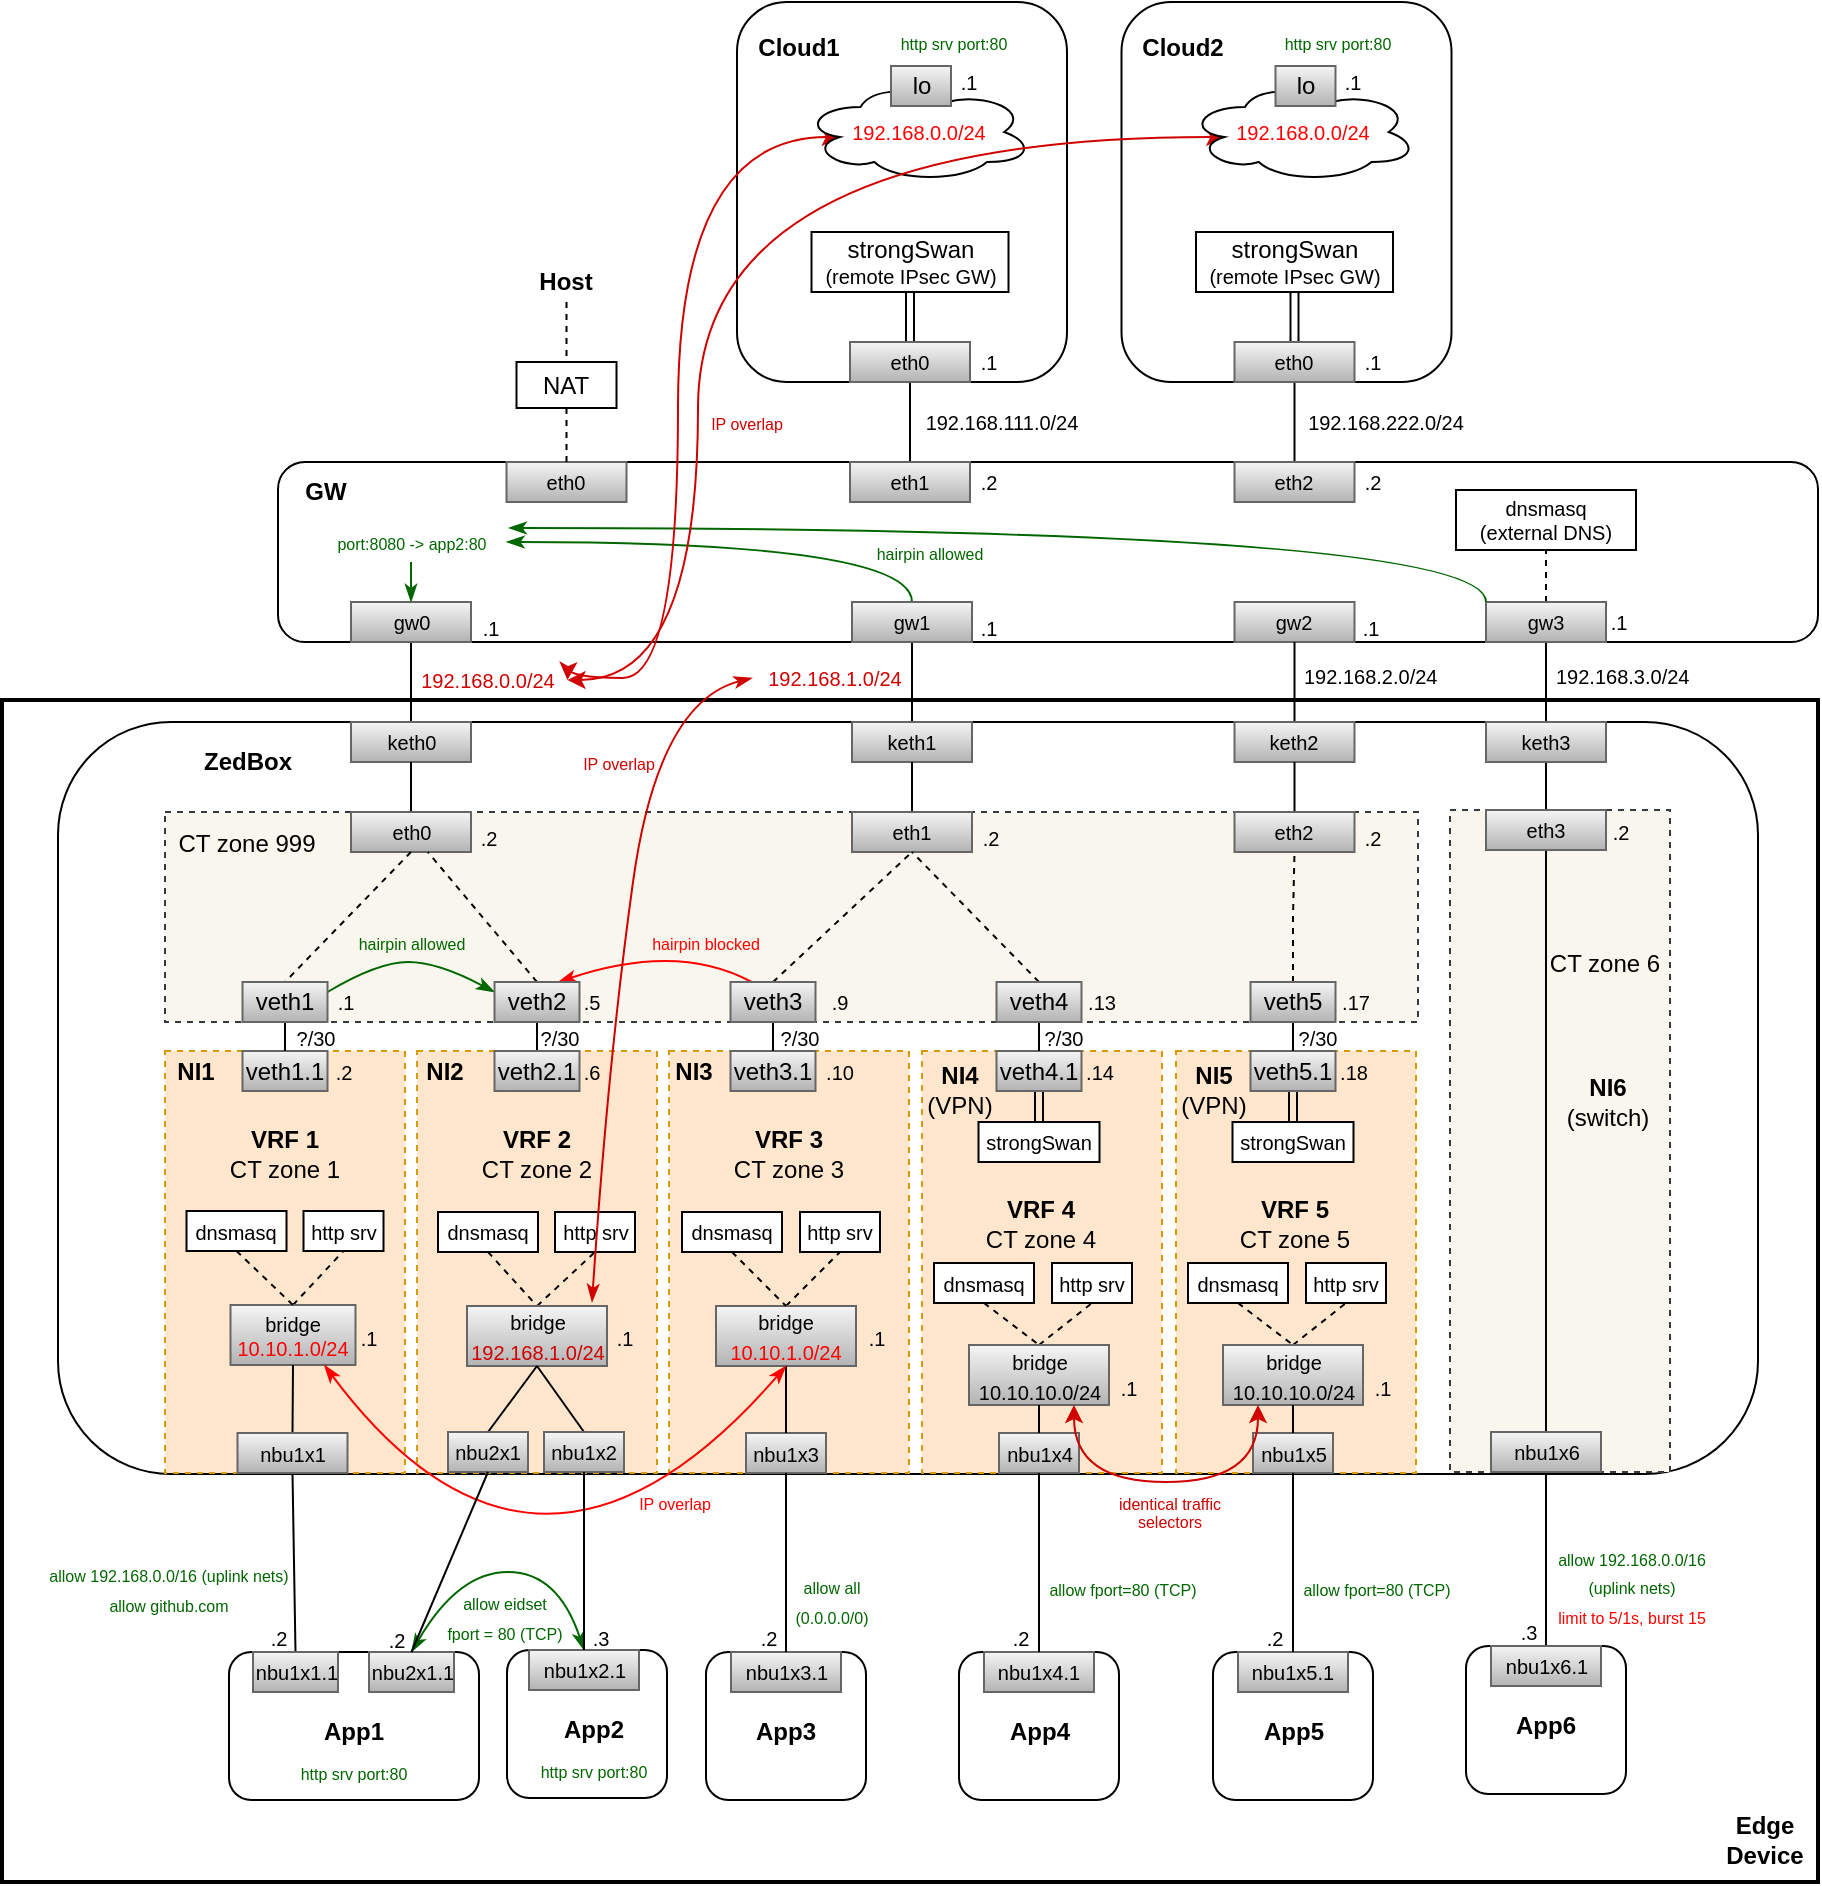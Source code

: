 <?xml version="1.0" encoding="UTF-8"?>
<mxfile version="14.8.3" type="google"><diagram id="8HttR6eGf2tuMv_7USwn" name="Page-1"><mxGraphModel dx="2300" dy="2250" grid="1" gridSize="10" guides="1" tooltips="1" connect="1" arrows="1" fold="1" page="1" pageScale="1" pageWidth="850" pageHeight="1100" math="0" shadow="0"><root><mxCell id="0"/><mxCell id="1" parent="0"/><mxCell id="sNYIdwcxeIOruZSXcswq-1" value="" style="rounded=0;whiteSpace=wrap;html=1;strokeWidth=2;" parent="1" vertex="1"><mxGeometry x="-58" y="209" width="908" height="591" as="geometry"/></mxCell><mxCell id="sNYIdwcxeIOruZSXcswq-13" value="" style="rounded=1;whiteSpace=wrap;html=1;" parent="1" vertex="1"><mxGeometry x="-30" y="220" width="850" height="376" as="geometry"/></mxCell><mxCell id="F7gUJbzyhQa8LW8YQS1s-6" value="" style="rounded=0;whiteSpace=wrap;html=1;dashed=1;fillColor=#f9f7ed;strokeColor=#36393d;" parent="1" vertex="1"><mxGeometry x="666" y="264" width="110" height="331" as="geometry"/></mxCell><mxCell id="F7gUJbzyhQa8LW8YQS1s-4" value="" style="rounded=0;whiteSpace=wrap;html=1;dashed=1;fillColor=#f9f7ed;strokeColor=#36393d;" parent="1" vertex="1"><mxGeometry x="23.5" y="265" width="626.5" height="105" as="geometry"/></mxCell><mxCell id="IMN_EZLbldRRd3UzK1C0-10" value="" style="rounded=0;whiteSpace=wrap;html=1;dashed=1;fillColor=#ffe6cc;strokeColor=#d79b00;" parent="1" vertex="1"><mxGeometry x="275.5" y="384.5" width="120" height="211" as="geometry"/></mxCell><mxCell id="IMN_EZLbldRRd3UzK1C0-9" value="" style="rounded=0;whiteSpace=wrap;html=1;dashed=1;fillColor=#ffe6cc;strokeColor=#d79b00;" parent="1" vertex="1"><mxGeometry x="149.5" y="384.5" width="120" height="211" as="geometry"/></mxCell><mxCell id="IMN_EZLbldRRd3UzK1C0-2" value="" style="rounded=0;whiteSpace=wrap;html=1;dashed=1;fillColor=#ffe6cc;strokeColor=#d79b00;" parent="1" vertex="1"><mxGeometry x="23.5" y="384.5" width="120" height="211" as="geometry"/></mxCell><mxCell id="sNYIdwcxeIOruZSXcswq-2" value="" style="rounded=1;whiteSpace=wrap;html=1;" parent="1" vertex="1"><mxGeometry x="80" y="90" width="770" height="90" as="geometry"/></mxCell><mxCell id="sNYIdwcxeIOruZSXcswq-3" style="edgeStyle=orthogonalEdgeStyle;rounded=0;orthogonalLoop=1;jettySize=auto;html=1;exitX=0.5;exitY=1;exitDx=0;exitDy=0;entryX=0.5;entryY=0;entryDx=0;entryDy=0;endArrow=none;endFill=0;" parent="1" source="sNYIdwcxeIOruZSXcswq-4" target="sNYIdwcxeIOruZSXcswq-15" edge="1"><mxGeometry relative="1" as="geometry"/></mxCell><mxCell id="sNYIdwcxeIOruZSXcswq-4" value="&lt;font style=&quot;font-size: 10px&quot;&gt;gw0&lt;/font&gt;" style="rounded=0;whiteSpace=wrap;html=1;gradientColor=#b3b3b3;fillColor=#f5f5f5;strokeColor=#666666;" parent="1" vertex="1"><mxGeometry x="116.5" y="160" width="60" height="20" as="geometry"/></mxCell><mxCell id="sNYIdwcxeIOruZSXcswq-5" style="edgeStyle=orthogonalEdgeStyle;rounded=0;orthogonalLoop=1;jettySize=auto;html=1;exitX=0.5;exitY=1;exitDx=0;exitDy=0;entryX=0.5;entryY=0;entryDx=0;entryDy=0;endArrow=none;endFill=0;" parent="1" source="sNYIdwcxeIOruZSXcswq-7" target="sNYIdwcxeIOruZSXcswq-16" edge="1"><mxGeometry relative="1" as="geometry"/></mxCell><mxCell id="sNYIdwcxeIOruZSXcswq-6" style="edgeStyle=orthogonalEdgeStyle;rounded=0;orthogonalLoop=1;jettySize=auto;html=1;exitX=0.5;exitY=0;exitDx=0;exitDy=0;entryX=1;entryY=0.5;entryDx=0;entryDy=0;startArrow=none;startFill=0;endArrow=classicThin;endFill=1;strokeColor=#006600;curved=1;" parent="1" source="sNYIdwcxeIOruZSXcswq-7" target="sNYIdwcxeIOruZSXcswq-111" edge="1"><mxGeometry relative="1" as="geometry"/></mxCell><mxCell id="sNYIdwcxeIOruZSXcswq-7" value="&lt;font style=&quot;font-size: 10px&quot;&gt;gw1&lt;/font&gt;" style="rounded=0;whiteSpace=wrap;html=1;gradientColor=#b3b3b3;fillColor=#f5f5f5;strokeColor=#666666;" parent="1" vertex="1"><mxGeometry x="367" y="160" width="60" height="20" as="geometry"/></mxCell><mxCell id="sNYIdwcxeIOruZSXcswq-8" style="edgeStyle=orthogonalEdgeStyle;rounded=0;orthogonalLoop=1;jettySize=auto;html=1;exitX=0.5;exitY=1;exitDx=0;exitDy=0;endArrow=none;endFill=0;" parent="1" source="sNYIdwcxeIOruZSXcswq-10" target="sNYIdwcxeIOruZSXcswq-18" edge="1"><mxGeometry relative="1" as="geometry"/></mxCell><mxCell id="sNYIdwcxeIOruZSXcswq-9" style="edgeStyle=none;rounded=0;orthogonalLoop=1;jettySize=auto;html=1;exitX=0.5;exitY=0;exitDx=0;exitDy=0;entryX=0.5;entryY=0;entryDx=0;entryDy=0;dashed=1;endArrow=none;endFill=0;" parent="1" source="sNYIdwcxeIOruZSXcswq-10" target="sNYIdwcxeIOruZSXcswq-11" edge="1"><mxGeometry relative="1" as="geometry"/></mxCell><mxCell id="sNYIdwcxeIOruZSXcswq-10" value="&lt;font style=&quot;font-size: 10px&quot;&gt;gw3&lt;/font&gt;" style="rounded=0;whiteSpace=wrap;html=1;gradientColor=#b3b3b3;fillColor=#f5f5f5;strokeColor=#666666;" parent="1" vertex="1"><mxGeometry x="684" y="160" width="60" height="20" as="geometry"/></mxCell><mxCell id="sNYIdwcxeIOruZSXcswq-11" value="&lt;div style=&quot;font-size: 10px&quot;&gt;&lt;font style=&quot;font-size: 10px&quot;&gt;dnsmasq&lt;/font&gt;&lt;/div&gt;&lt;div style=&quot;font-size: 10px&quot;&gt;&lt;font style=&quot;font-size: 10px&quot;&gt;(external DNS)&lt;br&gt;&lt;/font&gt;&lt;/div&gt;" style="rounded=0;whiteSpace=wrap;html=1;" parent="1" vertex="1"><mxGeometry x="669" y="104" width="90" height="30" as="geometry"/></mxCell><mxCell id="sNYIdwcxeIOruZSXcswq-12" value="&lt;font style=&quot;font-size: 12px&quot;&gt;&lt;b&gt;&lt;font style=&quot;font-size: 12px&quot;&gt;GW&lt;/font&gt;&lt;/b&gt;&lt;/font&gt;" style="text;html=1;strokeColor=none;fillColor=none;align=center;verticalAlign=middle;whiteSpace=wrap;rounded=0;" parent="1" vertex="1"><mxGeometry x="83.5" y="95" width="40" height="20" as="geometry"/></mxCell><mxCell id="sNYIdwcxeIOruZSXcswq-14" value="&lt;b&gt;ZedBox&lt;/b&gt;" style="text;html=1;strokeColor=none;fillColor=none;align=center;verticalAlign=middle;whiteSpace=wrap;rounded=0;" parent="1" vertex="1"><mxGeometry x="44.5" y="230" width="40" height="20" as="geometry"/></mxCell><mxCell id="sNYIdwcxeIOruZSXcswq-15" value="&lt;font style=&quot;font-size: 10px&quot;&gt;keth0&lt;/font&gt;" style="rounded=0;whiteSpace=wrap;html=1;gradientColor=#b3b3b3;fillColor=#f5f5f5;strokeColor=#666666;" parent="1" vertex="1"><mxGeometry x="116.5" y="220" width="60" height="20" as="geometry"/></mxCell><mxCell id="sNYIdwcxeIOruZSXcswq-16" value="&lt;font style=&quot;font-size: 10px&quot;&gt;keth1&lt;/font&gt;" style="rounded=0;whiteSpace=wrap;html=1;gradientColor=#b3b3b3;fillColor=#f5f5f5;strokeColor=#666666;" parent="1" vertex="1"><mxGeometry x="367" y="220" width="60" height="20" as="geometry"/></mxCell><mxCell id="sNYIdwcxeIOruZSXcswq-17" style="edgeStyle=none;rounded=0;orthogonalLoop=1;jettySize=auto;html=1;exitX=0.5;exitY=1;exitDx=0;exitDy=0;entryX=0.5;entryY=0;entryDx=0;entryDy=0;endArrow=none;endFill=0;" parent="1" source="sNYIdwcxeIOruZSXcswq-18" target="sNYIdwcxeIOruZSXcswq-51" edge="1"><mxGeometry relative="1" as="geometry"/></mxCell><mxCell id="sNYIdwcxeIOruZSXcswq-18" value="&lt;font style=&quot;font-size: 10px&quot;&gt;keth3&lt;/font&gt;" style="rounded=0;whiteSpace=wrap;html=1;gradientColor=#b3b3b3;fillColor=#f5f5f5;strokeColor=#666666;" parent="1" vertex="1"><mxGeometry x="684" y="220" width="60" height="20" as="geometry"/></mxCell><mxCell id="sNYIdwcxeIOruZSXcswq-19" style="edgeStyle=orthogonalEdgeStyle;rounded=0;orthogonalLoop=1;jettySize=auto;html=1;exitX=0.5;exitY=0;exitDx=0;exitDy=0;entryX=0.5;entryY=1;entryDx=0;entryDy=0;endArrow=none;endFill=0;" parent="1" source="sNYIdwcxeIOruZSXcswq-22" target="sNYIdwcxeIOruZSXcswq-15" edge="1"><mxGeometry relative="1" as="geometry"/></mxCell><mxCell id="sNYIdwcxeIOruZSXcswq-22" value="&lt;font style=&quot;font-size: 10px&quot;&gt;eth0&lt;/font&gt;" style="rounded=0;whiteSpace=wrap;html=1;gradientColor=#b3b3b3;fillColor=#f5f5f5;strokeColor=#666666;" parent="1" vertex="1"><mxGeometry x="116.5" y="265" width="60" height="20" as="geometry"/></mxCell><mxCell id="sNYIdwcxeIOruZSXcswq-23" value="&lt;font style=&quot;font-size: 10px&quot;&gt;eth0&lt;/font&gt;" style="rounded=0;whiteSpace=wrap;html=1;gradientColor=#b3b3b3;fillColor=#f5f5f5;strokeColor=#666666;" parent="1" vertex="1"><mxGeometry x="194.25" y="90" width="60" height="20" as="geometry"/></mxCell><mxCell id="sNYIdwcxeIOruZSXcswq-24" value="&lt;b&gt;Host&lt;/b&gt;" style="text;html=1;strokeColor=none;fillColor=none;align=center;verticalAlign=middle;whiteSpace=wrap;rounded=0;" parent="1" vertex="1"><mxGeometry x="204.25" y="-10" width="40" height="20" as="geometry"/></mxCell><mxCell id="sNYIdwcxeIOruZSXcswq-25" style="edgeStyle=orthogonalEdgeStyle;rounded=0;orthogonalLoop=1;jettySize=auto;html=1;exitX=0.5;exitY=1;exitDx=0;exitDy=0;entryX=0.5;entryY=0;entryDx=0;entryDy=0;dashed=1;endArrow=none;endFill=0;startArrow=none;" parent="1" source="sNYIdwcxeIOruZSXcswq-37" target="sNYIdwcxeIOruZSXcswq-23" edge="1"><mxGeometry relative="1" as="geometry"/></mxCell><mxCell id="sNYIdwcxeIOruZSXcswq-26" style="edgeStyle=orthogonalEdgeStyle;rounded=0;orthogonalLoop=1;jettySize=auto;html=1;exitX=0.5;exitY=0;exitDx=0;exitDy=0;entryX=0.5;entryY=1;entryDx=0;entryDy=0;endArrow=none;endFill=0;" parent="1" source="sNYIdwcxeIOruZSXcswq-28" target="sNYIdwcxeIOruZSXcswq-16" edge="1"><mxGeometry relative="1" as="geometry"/></mxCell><mxCell id="sNYIdwcxeIOruZSXcswq-27" style="edgeStyle=none;rounded=0;orthogonalLoop=1;jettySize=auto;html=1;exitX=0.5;exitY=0;exitDx=0;exitDy=0;entryX=0.5;entryY=1;entryDx=0;entryDy=0;dashed=1;endArrow=none;endFill=0;" parent="1" source="IMN_EZLbldRRd3UzK1C0-16" target="sNYIdwcxeIOruZSXcswq-28" edge="1"><mxGeometry relative="1" as="geometry"><mxPoint x="327.5" y="462.0" as="targetPoint"/><mxPoint x="327.5" y="417" as="sourcePoint"/></mxGeometry></mxCell><mxCell id="sNYIdwcxeIOruZSXcswq-28" value="&lt;font style=&quot;font-size: 10px&quot;&gt;eth1&lt;/font&gt;" style="rounded=0;whiteSpace=wrap;html=1;gradientColor=#b3b3b3;fillColor=#f5f5f5;strokeColor=#666666;" parent="1" vertex="1"><mxGeometry x="367" y="265" width="60" height="20" as="geometry"/></mxCell><mxCell id="sNYIdwcxeIOruZSXcswq-29" style="edgeStyle=none;rounded=0;orthogonalLoop=1;jettySize=auto;html=1;exitX=0.5;exitY=1;exitDx=0;exitDy=0;entryX=0.5;entryY=0;entryDx=0;entryDy=0;endArrow=none;endFill=0;" parent="1" source="sNYIdwcxeIOruZSXcswq-31" target="sNYIdwcxeIOruZSXcswq-41" edge="1"><mxGeometry relative="1" as="geometry"><mxPoint x="716" y="642" as="sourcePoint"/></mxGeometry></mxCell><mxCell id="sNYIdwcxeIOruZSXcswq-30" style="edgeStyle=none;rounded=0;orthogonalLoop=1;jettySize=auto;html=1;exitX=0.5;exitY=0;exitDx=0;exitDy=0;endArrow=none;endFill=0;" parent="1" target="sNYIdwcxeIOruZSXcswq-51" edge="1" source="sNYIdwcxeIOruZSXcswq-31"><mxGeometry relative="1" as="geometry"><mxPoint x="706" y="614" as="sourcePoint"/><mxPoint x="706" y="429" as="targetPoint"/></mxGeometry></mxCell><mxCell id="sNYIdwcxeIOruZSXcswq-31" value="&lt;font style=&quot;font-size: 10px&quot;&gt;nbu1x6&lt;/font&gt;" style="rounded=0;whiteSpace=wrap;html=1;fillColor=#f5f5f5;strokeColor=#666666;gradientColor=#b3b3b3;" parent="1" vertex="1"><mxGeometry x="686.5" y="575" width="55" height="20" as="geometry"/></mxCell><mxCell id="sNYIdwcxeIOruZSXcswq-35" style="edgeStyle=none;rounded=0;orthogonalLoop=1;jettySize=auto;html=1;exitX=0.5;exitY=1;exitDx=0;exitDy=0;dashed=1;endArrow=none;endFill=0;" parent="1" edge="1"><mxGeometry relative="1" as="geometry"><mxPoint x="331.5" y="465.0" as="sourcePoint"/><mxPoint x="331.5" y="465.0" as="targetPoint"/></mxGeometry></mxCell><mxCell id="sNYIdwcxeIOruZSXcswq-36" style="edgeStyle=none;rounded=0;orthogonalLoop=1;jettySize=auto;html=1;exitX=0.5;exitY=1;exitDx=0;exitDy=0;dashed=1;endArrow=none;endFill=0;" parent="1" source="sNYIdwcxeIOruZSXcswq-37" target="sNYIdwcxeIOruZSXcswq-37" edge="1"><mxGeometry relative="1" as="geometry"/></mxCell><mxCell id="sNYIdwcxeIOruZSXcswq-37" value="NAT" style="rounded=0;whiteSpace=wrap;html=1;" parent="1" vertex="1"><mxGeometry x="199.25" y="40" width="50" height="23" as="geometry"/></mxCell><mxCell id="sNYIdwcxeIOruZSXcswq-38" value="" style="edgeStyle=orthogonalEdgeStyle;rounded=0;orthogonalLoop=1;jettySize=auto;html=1;exitX=0.5;exitY=1;exitDx=0;exitDy=0;entryX=0.5;entryY=0;entryDx=0;entryDy=0;dashed=1;endArrow=none;endFill=0;" parent="1" source="sNYIdwcxeIOruZSXcswq-24" target="sNYIdwcxeIOruZSXcswq-37" edge="1"><mxGeometry relative="1" as="geometry"><mxPoint x="224.25" y="-20" as="sourcePoint"/><mxPoint x="224.25" y="90" as="targetPoint"/></mxGeometry></mxCell><mxCell id="sNYIdwcxeIOruZSXcswq-40" value="" style="rounded=1;whiteSpace=wrap;html=1;" parent="1" vertex="1"><mxGeometry x="674" y="682" width="80" height="74" as="geometry"/></mxCell><mxCell id="sNYIdwcxeIOruZSXcswq-41" value="&lt;font style=&quot;font-size: 10px&quot;&gt;nbu1x6&lt;/font&gt;&lt;font style=&quot;font-size: 10px&quot;&gt;.1&lt;/font&gt;" style="rounded=0;whiteSpace=wrap;html=1;fillColor=#f5f5f5;strokeColor=#666666;gradientColor=#b3b3b3;" parent="1" vertex="1"><mxGeometry x="686.5" y="682" width="55" height="20" as="geometry"/></mxCell><mxCell id="sNYIdwcxeIOruZSXcswq-42" value="&lt;b&gt;App6&lt;/b&gt;" style="text;html=1;strokeColor=none;fillColor=none;align=center;verticalAlign=middle;whiteSpace=wrap;rounded=0;" parent="1" vertex="1"><mxGeometry x="694" y="712" width="40" height="20" as="geometry"/></mxCell><mxCell id="sNYIdwcxeIOruZSXcswq-141" value="" style="edgeStyle=orthogonalEdgeStyle;rounded=0;orthogonalLoop=1;jettySize=auto;html=1;" parent="1" edge="1"><mxGeometry relative="1" as="geometry"><mxPoint x="313" y="400.0" as="targetPoint"/></mxGeometry></mxCell><mxCell id="sNYIdwcxeIOruZSXcswq-51" value="&lt;font style=&quot;font-size: 10px&quot;&gt;eth3&lt;/font&gt;" style="rounded=0;whiteSpace=wrap;html=1;gradientColor=#b3b3b3;fillColor=#f5f5f5;strokeColor=#666666;" parent="1" vertex="1"><mxGeometry x="684" y="264" width="60" height="20" as="geometry"/></mxCell><mxCell id="sNYIdwcxeIOruZSXcswq-52" style="edgeStyle=none;rounded=0;orthogonalLoop=1;jettySize=auto;html=1;exitX=0.5;exitY=0;exitDx=0;exitDy=0;entryX=0.5;entryY=1;entryDx=0;entryDy=0;endArrow=none;endFill=0;" parent="1" source="sNYIdwcxeIOruZSXcswq-54" target="sNYIdwcxeIOruZSXcswq-59" edge="1"><mxGeometry relative="1" as="geometry"/></mxCell><mxCell id="sNYIdwcxeIOruZSXcswq-53" value="" style="rounded=1;whiteSpace=wrap;html=1;" parent="1" vertex="1"><mxGeometry x="55.5" y="685" width="125" height="74" as="geometry"/></mxCell><mxCell id="sNYIdwcxeIOruZSXcswq-54" value="&lt;font style=&quot;font-size: 10px&quot;&gt;nbu1x1&lt;/font&gt;&lt;font style=&quot;font-size: 10px&quot;&gt;.1&lt;/font&gt;" style="rounded=0;whiteSpace=wrap;html=1;fillColor=#f5f5f5;strokeColor=#666666;gradientColor=#b3b3b3;" parent="1" vertex="1"><mxGeometry x="67.5" y="685" width="42.5" height="20" as="geometry"/></mxCell><mxCell id="sNYIdwcxeIOruZSXcswq-55" value="&lt;b&gt;App1&lt;/b&gt;" style="text;html=1;strokeColor=none;fillColor=none;align=center;verticalAlign=middle;whiteSpace=wrap;rounded=0;" parent="1" vertex="1"><mxGeometry x="98" y="715" width="40" height="20" as="geometry"/></mxCell><mxCell id="sNYIdwcxeIOruZSXcswq-56" style="edgeStyle=none;rounded=0;orthogonalLoop=1;jettySize=auto;html=1;exitX=0.5;exitY=0;exitDx=0;exitDy=0;entryX=0.5;entryY=1;entryDx=0;entryDy=0;endArrow=none;endFill=0;dashed=1;" parent="1" source="sNYIdwcxeIOruZSXcswq-57" target="sNYIdwcxeIOruZSXcswq-92" edge="1"><mxGeometry relative="1" as="geometry"/></mxCell><mxCell id="sNYIdwcxeIOruZSXcswq-57" value="&lt;div style=&quot;font-size: 10px&quot;&gt;&lt;font style=&quot;font-size: 10px&quot;&gt;bridge&lt;/font&gt;&lt;/div&gt;&lt;div style=&quot;font-size: 10px&quot;&gt;&lt;font style=&quot;font-size: 10px&quot;&gt;&lt;font style=&quot;font-size: 10px&quot; color=&quot;#FF0000&quot;&gt;10.10.1.0/24&lt;/font&gt;&lt;br&gt;&lt;/font&gt;&lt;/div&gt;" style="rounded=0;whiteSpace=wrap;html=1;fillColor=#f5f5f5;strokeColor=#666666;gradientColor=#b3b3b3;" parent="1" vertex="1"><mxGeometry x="56.25" y="511.5" width="62.5" height="30" as="geometry"/></mxCell><mxCell id="sNYIdwcxeIOruZSXcswq-58" style="edgeStyle=none;rounded=0;orthogonalLoop=1;jettySize=auto;html=1;exitX=0.5;exitY=0;exitDx=0;exitDy=0;entryX=0.5;entryY=1;entryDx=0;entryDy=0;endArrow=none;endFill=0;" parent="1" source="sNYIdwcxeIOruZSXcswq-59" target="sNYIdwcxeIOruZSXcswq-57" edge="1"><mxGeometry relative="1" as="geometry"/></mxCell><mxCell id="sNYIdwcxeIOruZSXcswq-59" value="&lt;font style=&quot;font-size: 10px&quot;&gt;nbu1x1&lt;/font&gt;" style="rounded=0;whiteSpace=wrap;html=1;fillColor=#f5f5f5;strokeColor=#666666;gradientColor=#b3b3b3;" parent="1" vertex="1"><mxGeometry x="59.75" y="575.5" width="55" height="20" as="geometry"/></mxCell><mxCell id="sNYIdwcxeIOruZSXcswq-60" style="edgeStyle=none;rounded=0;orthogonalLoop=1;jettySize=auto;html=1;exitX=0.5;exitY=1;exitDx=0;exitDy=0;endArrow=none;endFill=0;dashed=1;entryX=0.5;entryY=0;entryDx=0;entryDy=0;" parent="1" source="sNYIdwcxeIOruZSXcswq-61" target="sNYIdwcxeIOruZSXcswq-57" edge="1"><mxGeometry relative="1" as="geometry"/></mxCell><mxCell id="sNYIdwcxeIOruZSXcswq-61" value="&lt;div style=&quot;font-size: 10px&quot;&gt;&lt;font style=&quot;font-size: 10px&quot;&gt;dnsmasq&lt;/font&gt;&lt;/div&gt;" style="rounded=0;whiteSpace=wrap;html=1;" parent="1" vertex="1"><mxGeometry x="34.25" y="464.5" width="50" height="20" as="geometry"/></mxCell><mxCell id="sNYIdwcxeIOruZSXcswq-65" value="&lt;font style=&quot;font-size: 10px&quot;&gt;nbu2x1&lt;/font&gt;&lt;font style=&quot;font-size: 10px&quot;&gt;.1&lt;/font&gt;" style="rounded=0;whiteSpace=wrap;html=1;fillColor=#f5f5f5;strokeColor=#666666;gradientColor=#b3b3b3;" parent="1" vertex="1"><mxGeometry x="125.5" y="685" width="42.5" height="20" as="geometry"/></mxCell><mxCell id="sNYIdwcxeIOruZSXcswq-76" value="" style="rounded=1;whiteSpace=wrap;html=1;" parent="1" vertex="1"><mxGeometry x="294" y="685" width="80" height="74" as="geometry"/></mxCell><mxCell id="sNYIdwcxeIOruZSXcswq-78" value="&lt;font style=&quot;font-size: 10px&quot;&gt;nbu1x3&lt;/font&gt;&lt;font style=&quot;font-size: 10px&quot;&gt;.1&lt;/font&gt;" style="rounded=0;whiteSpace=wrap;html=1;fillColor=#f5f5f5;strokeColor=#666666;gradientColor=#b3b3b3;" parent="1" vertex="1"><mxGeometry x="306.5" y="685" width="55" height="20" as="geometry"/></mxCell><mxCell id="sNYIdwcxeIOruZSXcswq-79" value="&lt;b&gt;App3&lt;/b&gt;" style="text;html=1;strokeColor=none;fillColor=none;align=center;verticalAlign=middle;whiteSpace=wrap;rounded=0;" parent="1" vertex="1"><mxGeometry x="314" y="715" width="40" height="20" as="geometry"/></mxCell><mxCell id="sNYIdwcxeIOruZSXcswq-80" value="" style="rounded=1;whiteSpace=wrap;html=1;" parent="1" vertex="1"><mxGeometry x="194.5" y="684" width="80" height="74" as="geometry"/></mxCell><mxCell id="sNYIdwcxeIOruZSXcswq-82" value="&lt;font style=&quot;font-size: 10px&quot;&gt;nbu1x2&lt;/font&gt;&lt;font style=&quot;font-size: 10px&quot;&gt;.1&lt;/font&gt;" style="rounded=0;whiteSpace=wrap;html=1;fillColor=#f5f5f5;strokeColor=#666666;gradientColor=#b3b3b3;" parent="1" vertex="1"><mxGeometry x="205.5" y="684" width="55" height="20" as="geometry"/></mxCell><mxCell id="sNYIdwcxeIOruZSXcswq-83" value="&lt;b&gt;App2&lt;/b&gt;" style="text;html=1;strokeColor=none;fillColor=none;align=center;verticalAlign=middle;whiteSpace=wrap;rounded=0;" parent="1" vertex="1"><mxGeometry x="218" y="714" width="40" height="20" as="geometry"/></mxCell><mxCell id="sNYIdwcxeIOruZSXcswq-84" value="&lt;b&gt;NI1&lt;/b&gt;" style="text;html=1;strokeColor=none;fillColor=none;align=center;verticalAlign=middle;whiteSpace=wrap;rounded=0;" parent="1" vertex="1"><mxGeometry x="23.5" y="386.5" width="30" height="16" as="geometry"/></mxCell><mxCell id="sNYIdwcxeIOruZSXcswq-87" value="&lt;b&gt;NI6&lt;/b&gt; (switch)" style="text;html=1;strokeColor=none;fillColor=none;align=center;verticalAlign=middle;whiteSpace=wrap;rounded=0;" parent="1" vertex="1"><mxGeometry x="724.5" y="400" width="40" height="20" as="geometry"/></mxCell><mxCell id="sNYIdwcxeIOruZSXcswq-88" value="&lt;font style=&quot;font-size: 8px&quot; color=&quot;#006600&quot;&gt;http srv port:80&lt;/font&gt;" style="text;html=1;strokeColor=none;fillColor=none;align=center;verticalAlign=middle;whiteSpace=wrap;rounded=0;" parent="1" vertex="1"><mxGeometry x="88" y="735" width="60" height="20" as="geometry"/></mxCell><mxCell id="sNYIdwcxeIOruZSXcswq-89" value="&lt;font style=&quot;font-size: 8px&quot; color=&quot;#006600&quot;&gt;http srv port:80&lt;/font&gt;" style="text;html=1;strokeColor=none;fillColor=none;align=center;verticalAlign=middle;whiteSpace=wrap;rounded=0;" parent="1" vertex="1"><mxGeometry x="208" y="734" width="60" height="20" as="geometry"/></mxCell><mxCell id="sNYIdwcxeIOruZSXcswq-90" value="&lt;div&gt;&lt;font style=&quot;font-size: 8px&quot; color=&quot;#006600&quot;&gt;allow 192.168.0.0/16&lt;/font&gt;&lt;/div&gt;&lt;div&gt;&lt;font style=&quot;font-size: 8px&quot; color=&quot;#006600&quot;&gt;(uplink nets)&lt;br&gt;&lt;/font&gt;&lt;/div&gt;&lt;font style=&quot;font-size: 8px&quot; color=&quot;#FF0000&quot;&gt;limit to 5/1s, burst 15&lt;/font&gt;" style="text;html=1;strokeColor=none;fillColor=none;align=center;verticalAlign=middle;whiteSpace=wrap;rounded=0;" parent="1" vertex="1"><mxGeometry x="709" y="625.5" width="95.5" height="53" as="geometry"/></mxCell><mxCell id="sNYIdwcxeIOruZSXcswq-91" value="&lt;div&gt;&lt;font style=&quot;font-size: 8px&quot; color=&quot;#006600&quot;&gt;allow all&lt;/font&gt;&lt;/div&gt;&lt;div&gt;&lt;font style=&quot;font-size: 8px&quot; color=&quot;#006600&quot;&gt;(0.0.0.0/0)&lt;br&gt;&lt;/font&gt;&lt;/div&gt;" style="text;html=1;strokeColor=none;fillColor=none;align=center;verticalAlign=middle;whiteSpace=wrap;rounded=0;" parent="1" vertex="1"><mxGeometry x="336.5" y="649" width="40" height="20" as="geometry"/></mxCell><mxCell id="sNYIdwcxeIOruZSXcswq-92" value="&lt;font style=&quot;font-size: 10px&quot;&gt;http srv&lt;/font&gt;" style="rounded=0;whiteSpace=wrap;html=1;" parent="1" vertex="1"><mxGeometry x="92.75" y="464.5" width="40" height="20" as="geometry"/></mxCell><mxCell id="sNYIdwcxeIOruZSXcswq-95" value="&lt;div&gt;&lt;font style=&quot;font-size: 8px&quot; color=&quot;#006600&quot;&gt;allow eidset&lt;/font&gt;&lt;/div&gt;&lt;div&gt;&lt;font style=&quot;font-size: 8px&quot; color=&quot;#006600&quot;&gt;fport = 80 (TCP)&lt;br&gt;&lt;/font&gt;&lt;/div&gt;" style="text;html=1;strokeColor=none;fillColor=none;align=center;verticalAlign=middle;whiteSpace=wrap;rounded=0;" parent="1" vertex="1"><mxGeometry x="161.75" y="656.5" width="63" height="20" as="geometry"/></mxCell><mxCell id="sNYIdwcxeIOruZSXcswq-96" value="" style="curved=1;endArrow=classicThin;html=1;entryX=0.5;entryY=0;entryDx=0;entryDy=0;exitX=0.5;exitY=0;exitDx=0;exitDy=0;strokeColor=#006600;startArrow=classicThin;startFill=1;endFill=1;" parent="1" source="sNYIdwcxeIOruZSXcswq-65" target="sNYIdwcxeIOruZSXcswq-82" edge="1"><mxGeometry width="50" height="50" relative="1" as="geometry"><mxPoint x="100" y="895" as="sourcePoint"/><mxPoint x="150" y="845" as="targetPoint"/><Array as="points"><mxPoint x="170" y="645"/><mxPoint x="220" y="645"/></Array></mxGeometry></mxCell><mxCell id="sNYIdwcxeIOruZSXcswq-100" value="&lt;font style=&quot;font-size: 10px&quot; color=&quot;#D10000&quot;&gt;&amp;nbsp;192.168.1.0/24&amp;nbsp; &lt;br&gt;&lt;/font&gt;" style="text;html=1;strokeColor=none;fillColor=none;align=center;verticalAlign=middle;whiteSpace=wrap;rounded=0;" parent="1" vertex="1"><mxGeometry x="317" y="188" width="82.5" height="20" as="geometry"/></mxCell><mxCell id="sNYIdwcxeIOruZSXcswq-102" value="&lt;font style=&quot;font-size: 10px&quot; color=&quot;#D10000&quot;&gt;192.168.0.0/24&lt;/font&gt;" style="text;html=1;strokeColor=none;fillColor=none;align=center;verticalAlign=middle;whiteSpace=wrap;rounded=0;" parent="1" vertex="1"><mxGeometry x="145.25" y="189" width="79.5" height="20" as="geometry"/></mxCell><mxCell id="sNYIdwcxeIOruZSXcswq-103" value="&lt;div align=&quot;left&quot;&gt;&lt;font style=&quot;font-size: 10px&quot;&gt;192.168.3.0/24&lt;/font&gt;&lt;/div&gt;" style="text;html=1;strokeColor=none;fillColor=none;align=left;verticalAlign=middle;whiteSpace=wrap;rounded=0;" parent="1" vertex="1"><mxGeometry x="717" y="187" width="110" height="20" as="geometry"/></mxCell><mxCell id="sNYIdwcxeIOruZSXcswq-104" value="" style="curved=1;endArrow=none;html=1;entryX=0.25;entryY=0;entryDx=0;entryDy=0;exitX=0.75;exitY=0;exitDx=0;exitDy=0;startArrow=classicThin;startFill=1;strokeColor=#FF0000;endFill=0;" parent="1" source="IMN_EZLbldRRd3UzK1C0-12" target="IMN_EZLbldRRd3UzK1C0-16" edge="1"><mxGeometry width="50" height="50" relative="1" as="geometry"><mxPoint x="218.75" y="462.0" as="sourcePoint"/><mxPoint x="300" y="462.0" as="targetPoint"/><Array as="points"><mxPoint x="280" y="330"/></Array></mxGeometry></mxCell><mxCell id="sNYIdwcxeIOruZSXcswq-105" value="&lt;font style=&quot;font-size: 8px&quot; color=&quot;#FF0000&quot;&gt;hairpin blocked&lt;/font&gt;" style="text;html=1;strokeColor=none;fillColor=none;align=center;verticalAlign=middle;whiteSpace=wrap;rounded=0;" parent="1" vertex="1"><mxGeometry x="258.5" y="320" width="70" height="20" as="geometry"/></mxCell><mxCell id="sNYIdwcxeIOruZSXcswq-106" value="" style="curved=1;endArrow=classicThin;html=1;entryX=0;entryY=0.25;entryDx=0;entryDy=0;endFill=1;startArrow=none;startFill=0;strokeColor=#006600;exitX=1;exitY=0.25;exitDx=0;exitDy=0;" parent="1" source="IMN_EZLbldRRd3UzK1C0-6" target="IMN_EZLbldRRd3UzK1C0-12" edge="1"><mxGeometry width="50" height="50" relative="1" as="geometry"><mxPoint x="110" y="460" as="sourcePoint"/><mxPoint x="177.5" y="460.0" as="targetPoint"/><Array as="points"><mxPoint x="130" y="340"/><mxPoint x="160" y="340"/></Array></mxGeometry></mxCell><mxCell id="sNYIdwcxeIOruZSXcswq-107" value="&lt;font style=&quot;font-size: 8px&quot; color=&quot;#006600&quot;&gt;hairpin allowed&lt;/font&gt;" style="text;html=1;strokeColor=none;fillColor=none;align=center;verticalAlign=middle;whiteSpace=wrap;rounded=0;" parent="1" vertex="1"><mxGeometry x="111.75" y="320" width="70" height="20" as="geometry"/></mxCell><mxCell id="sNYIdwcxeIOruZSXcswq-108" value="&lt;font style=&quot;font-size: 8px&quot; color=&quot;#D10000&quot;&gt;IP overlap&lt;/font&gt;" style="text;html=1;strokeColor=none;fillColor=none;align=center;verticalAlign=middle;whiteSpace=wrap;rounded=0;" parent="1" vertex="1"><mxGeometry x="219" y="230" width="63" height="20" as="geometry"/></mxCell><mxCell id="sNYIdwcxeIOruZSXcswq-109" value="&lt;font style=&quot;font-size: 8px&quot; color=&quot;#FF0000&quot;&gt;IP overlap&lt;/font&gt;" style="text;html=1;strokeColor=none;fillColor=none;align=center;verticalAlign=middle;whiteSpace=wrap;rounded=0;" parent="1" vertex="1"><mxGeometry x="247" y="600" width="63" height="20" as="geometry"/></mxCell><mxCell id="sNYIdwcxeIOruZSXcswq-110" style="edgeStyle=none;rounded=0;orthogonalLoop=1;jettySize=auto;html=1;exitX=0.5;exitY=1;exitDx=0;exitDy=0;entryX=0.5;entryY=0;entryDx=0;entryDy=0;startArrow=none;startFill=0;endArrow=classicThin;endFill=1;strokeColor=#006600;" parent="1" source="sNYIdwcxeIOruZSXcswq-111" target="sNYIdwcxeIOruZSXcswq-4" edge="1"><mxGeometry relative="1" as="geometry"/></mxCell><mxCell id="sNYIdwcxeIOruZSXcswq-111" value="&lt;font style=&quot;font-size: 8px&quot; color=&quot;#006600&quot;&gt;port:8080 -&amp;gt; app2:80&lt;/font&gt;" style="text;html=1;strokeColor=none;fillColor=none;align=center;verticalAlign=middle;whiteSpace=wrap;rounded=0;" parent="1" vertex="1"><mxGeometry x="98.75" y="120" width="95.5" height="20" as="geometry"/></mxCell><mxCell id="sNYIdwcxeIOruZSXcswq-112" value="&lt;font style=&quot;font-size: 8px&quot; color=&quot;#006600&quot;&gt;hairpin allowed&lt;/font&gt;" style="text;html=1;strokeColor=none;fillColor=none;align=center;verticalAlign=middle;whiteSpace=wrap;rounded=0;" parent="1" vertex="1"><mxGeometry x="371.25" y="125" width="70" height="20" as="geometry"/></mxCell><mxCell id="sNYIdwcxeIOruZSXcswq-113" value="&lt;div&gt;&lt;font style=&quot;font-size: 8px&quot; color=&quot;#006600&quot;&gt;allow 192.168.0.0/16 (uplink nets)&lt;br&gt;&lt;/font&gt;&lt;/div&gt;&lt;div&gt;&lt;font style=&quot;font-size: 8px&quot; color=&quot;#006600&quot;&gt;allow github.com&lt;br&gt;&lt;/font&gt;&lt;/div&gt;" style="text;html=1;strokeColor=none;fillColor=none;align=center;verticalAlign=middle;whiteSpace=wrap;rounded=0;" parent="1" vertex="1"><mxGeometry x="-41.25" y="643" width="132.5" height="20" as="geometry"/></mxCell><mxCell id="sNYIdwcxeIOruZSXcswq-114" value="&lt;font style=&quot;font-size: 10px&quot;&gt;.2&lt;/font&gt;" style="text;html=1;strokeColor=none;fillColor=none;align=center;verticalAlign=middle;whiteSpace=wrap;rounded=0;" parent="1" vertex="1"><mxGeometry x="130.5" y="669" width="17" height="20" as="geometry"/></mxCell><mxCell id="sNYIdwcxeIOruZSXcswq-115" value="&lt;font style=&quot;font-size: 10px&quot;&gt;.3&lt;/font&gt;" style="text;html=1;strokeColor=none;fillColor=none;align=center;verticalAlign=middle;whiteSpace=wrap;rounded=0;" parent="1" vertex="1"><mxGeometry x="233" y="671" width="17" height="14" as="geometry"/></mxCell><mxCell id="sNYIdwcxeIOruZSXcswq-117" value="&lt;font style=&quot;font-size: 10px&quot;&gt;.2&lt;/font&gt;" style="text;html=1;strokeColor=none;fillColor=none;align=center;verticalAlign=middle;whiteSpace=wrap;rounded=0;" parent="1" vertex="1"><mxGeometry x="72.25" y="668" width="17" height="20" as="geometry"/></mxCell><mxCell id="sNYIdwcxeIOruZSXcswq-118" value="&lt;font style=&quot;font-size: 10px&quot;&gt;.2&lt;/font&gt;" style="text;html=1;strokeColor=none;fillColor=none;align=center;verticalAlign=middle;whiteSpace=wrap;rounded=0;" parent="1" vertex="1"><mxGeometry x="316.5" y="668" width="17" height="20" as="geometry"/></mxCell><mxCell id="sNYIdwcxeIOruZSXcswq-120" value="&lt;font style=&quot;font-size: 10px&quot;&gt;.1&lt;/font&gt;" style="text;html=1;strokeColor=none;fillColor=none;align=center;verticalAlign=middle;whiteSpace=wrap;rounded=0;" parent="1" vertex="1"><mxGeometry x="117.25" y="520.5" width="17" height="14" as="geometry"/></mxCell><mxCell id="sNYIdwcxeIOruZSXcswq-121" value="&lt;font style=&quot;font-size: 10px&quot;&gt;.1&lt;/font&gt;" style="text;html=1;strokeColor=none;fillColor=none;align=center;verticalAlign=middle;whiteSpace=wrap;rounded=0;" parent="1" vertex="1"><mxGeometry x="742" y="163" width="17" height="14" as="geometry"/></mxCell><mxCell id="sNYIdwcxeIOruZSXcswq-122" value="&lt;font style=&quot;font-size: 10px&quot;&gt;.2&lt;/font&gt;" style="text;html=1;strokeColor=none;fillColor=none;align=center;verticalAlign=middle;whiteSpace=wrap;rounded=0;" parent="1" vertex="1"><mxGeometry x="743" y="268" width="17" height="14" as="geometry"/></mxCell><mxCell id="sNYIdwcxeIOruZSXcswq-123" value="&lt;font style=&quot;font-size: 10px&quot;&gt;.3&lt;/font&gt;" style="text;html=1;strokeColor=none;fillColor=none;align=center;verticalAlign=middle;whiteSpace=wrap;rounded=0;" parent="1" vertex="1"><mxGeometry x="697" y="668" width="17" height="14" as="geometry"/></mxCell><mxCell id="sNYIdwcxeIOruZSXcswq-124" value="&lt;font style=&quot;font-size: 10px&quot;&gt;.1&lt;/font&gt;" style="text;html=1;strokeColor=none;fillColor=none;align=center;verticalAlign=middle;whiteSpace=wrap;rounded=0;" parent="1" vertex="1"><mxGeometry x="427" y="166" width="17" height="14" as="geometry"/></mxCell><mxCell id="sNYIdwcxeIOruZSXcswq-125" value="&lt;font style=&quot;font-size: 10px&quot;&gt;.1&lt;/font&gt;" style="text;html=1;strokeColor=none;fillColor=none;align=center;verticalAlign=middle;whiteSpace=wrap;rounded=0;" parent="1" vertex="1"><mxGeometry x="177.5" y="166" width="17" height="14" as="geometry"/></mxCell><mxCell id="sNYIdwcxeIOruZSXcswq-126" value="&lt;font style=&quot;font-size: 10px&quot;&gt;.2&lt;/font&gt;" style="text;html=1;strokeColor=none;fillColor=none;align=center;verticalAlign=middle;whiteSpace=wrap;rounded=0;" parent="1" vertex="1"><mxGeometry x="176.5" y="271" width="17" height="14" as="geometry"/></mxCell><mxCell id="sNYIdwcxeIOruZSXcswq-127" value="&lt;font style=&quot;font-size: 10px&quot;&gt;.2&lt;/font&gt;" style="text;html=1;strokeColor=none;fillColor=none;align=center;verticalAlign=middle;whiteSpace=wrap;rounded=0;" parent="1" vertex="1"><mxGeometry x="427.5" y="271" width="17" height="14" as="geometry"/></mxCell><mxCell id="sNYIdwcxeIOruZSXcswq-137" style="edgeStyle=orthogonalEdgeStyle;rounded=0;orthogonalLoop=1;jettySize=auto;html=1;exitX=0;exitY=0;exitDx=0;exitDy=0;entryX=1.011;entryY=0.15;entryDx=0;entryDy=0;startArrow=none;startFill=0;endArrow=classicThin;endFill=1;strokeColor=#006600;curved=1;entryPerimeter=0;" parent="1" source="sNYIdwcxeIOruZSXcswq-10" target="sNYIdwcxeIOruZSXcswq-111" edge="1"><mxGeometry relative="1" as="geometry"><mxPoint x="337.5" y="170" as="sourcePoint"/><mxPoint x="204.25" y="140" as="targetPoint"/></mxGeometry></mxCell><mxCell id="sNYIdwcxeIOruZSXcswq-138" value="&lt;b&gt;Edge Device&lt;/b&gt;" style="text;html=1;strokeColor=none;fillColor=none;align=center;verticalAlign=middle;whiteSpace=wrap;rounded=0;" parent="1" vertex="1"><mxGeometry x="796" y="759" width="54.5" height="40" as="geometry"/></mxCell><mxCell id="sNYIdwcxeIOruZSXcswq-68" style="edgeStyle=none;rounded=0;orthogonalLoop=1;jettySize=auto;html=1;exitX=0.5;exitY=1;exitDx=0;exitDy=0;endArrow=none;endFill=0;dashed=1;entryX=0.5;entryY=0;entryDx=0;entryDy=0;" parent="1" source="sNYIdwcxeIOruZSXcswq-69" target="sNYIdwcxeIOruZSXcswq-98" edge="1"><mxGeometry relative="1" as="geometry"><mxPoint x="206.14" y="601.72" as="targetPoint"/></mxGeometry></mxCell><mxCell id="sNYIdwcxeIOruZSXcswq-69" value="&lt;div style=&quot;font-size: 10px&quot;&gt;&lt;font style=&quot;font-size: 10px&quot;&gt;dnsmasq&lt;/font&gt;&lt;/div&gt;" style="rounded=0;whiteSpace=wrap;html=1;" parent="1" vertex="1"><mxGeometry x="160" y="465" width="50" height="20" as="geometry"/></mxCell><mxCell id="sNYIdwcxeIOruZSXcswq-85" value="&lt;b&gt;NI2&lt;/b&gt;" style="text;html=1;strokeColor=none;fillColor=none;align=center;verticalAlign=middle;whiteSpace=wrap;rounded=0;" parent="1" vertex="1"><mxGeometry x="150.5" y="384.5" width="25.25" height="20" as="geometry"/></mxCell><mxCell id="sNYIdwcxeIOruZSXcswq-93" value="&lt;font style=&quot;font-size: 10px&quot;&gt;http srv&lt;/font&gt;" style="rounded=0;whiteSpace=wrap;html=1;" parent="1" vertex="1"><mxGeometry x="218.5" y="465" width="40" height="20" as="geometry"/></mxCell><mxCell id="sNYIdwcxeIOruZSXcswq-97" style="edgeStyle=none;rounded=0;orthogonalLoop=1;jettySize=auto;html=1;exitX=0.5;exitY=0;exitDx=0;exitDy=0;entryX=0.5;entryY=1;entryDx=0;entryDy=0;dashed=1;startArrow=none;startFill=0;endArrow=none;endFill=0;" parent="1" source="sNYIdwcxeIOruZSXcswq-98" target="sNYIdwcxeIOruZSXcswq-93" edge="1"><mxGeometry relative="1" as="geometry"/></mxCell><mxCell id="sNYIdwcxeIOruZSXcswq-98" value="&lt;div&gt;&lt;font style=&quot;font-size: 10px&quot;&gt;bridge&lt;/font&gt;&lt;/div&gt;&lt;div&gt;&lt;font style=&quot;font-size: 10px&quot;&gt;&lt;font color=&quot;#D10000&quot;&gt;192.168.1.0/24&lt;/font&gt;&lt;br&gt;&lt;/font&gt;&lt;/div&gt;" style="rounded=0;whiteSpace=wrap;html=1;fillColor=#f5f5f5;strokeColor=#666666;gradientColor=#b3b3b3;" parent="1" vertex="1"><mxGeometry x="174.5" y="512" width="70" height="30" as="geometry"/></mxCell><mxCell id="sNYIdwcxeIOruZSXcswq-67" style="edgeStyle=none;rounded=0;orthogonalLoop=1;jettySize=auto;html=1;exitX=0.5;exitY=1;exitDx=0;exitDy=0;entryX=0.5;entryY=0;entryDx=0;entryDy=0;endArrow=none;endFill=0;" parent="1" source="sNYIdwcxeIOruZSXcswq-98" target="sNYIdwcxeIOruZSXcswq-63" edge="1"><mxGeometry relative="1" as="geometry"><mxPoint x="209.0" y="625" as="sourcePoint"/></mxGeometry></mxCell><mxCell id="sNYIdwcxeIOruZSXcswq-66" style="edgeStyle=none;rounded=0;orthogonalLoop=1;jettySize=auto;html=1;exitX=0.5;exitY=1;exitDx=0;exitDy=0;entryX=0.5;entryY=0;entryDx=0;entryDy=0;endArrow=none;endFill=0;" parent="1" source="sNYIdwcxeIOruZSXcswq-98" target="sNYIdwcxeIOruZSXcswq-62" edge="1"><mxGeometry relative="1" as="geometry"><mxPoint x="209.0" y="625" as="sourcePoint"/></mxGeometry></mxCell><mxCell id="sNYIdwcxeIOruZSXcswq-62" value="&lt;font style=&quot;font-size: 10px&quot;&gt;nbu2x1&lt;/font&gt;" style="rounded=0;whiteSpace=wrap;html=1;fillColor=#f5f5f5;strokeColor=#666666;gradientColor=#b3b3b3;" parent="1" vertex="1"><mxGeometry x="165" y="575" width="40" height="20" as="geometry"/></mxCell><mxCell id="sNYIdwcxeIOruZSXcswq-63" value="&lt;font style=&quot;font-size: 10px&quot;&gt;nbu1x2&lt;/font&gt;" style="rounded=0;whiteSpace=wrap;html=1;fillColor=#f5f5f5;strokeColor=#666666;gradientColor=#b3b3b3;" parent="1" vertex="1"><mxGeometry x="213" y="575" width="40" height="20" as="geometry"/></mxCell><mxCell id="sNYIdwcxeIOruZSXcswq-71" style="edgeStyle=none;rounded=0;orthogonalLoop=1;jettySize=auto;html=1;exitX=0.5;exitY=0;exitDx=0;exitDy=0;entryX=0.5;entryY=1;entryDx=0;entryDy=0;dashed=1;endArrow=none;endFill=0;" parent="1" source="sNYIdwcxeIOruZSXcswq-72" target="sNYIdwcxeIOruZSXcswq-94" edge="1"><mxGeometry relative="1" as="geometry"/></mxCell><mxCell id="sNYIdwcxeIOruZSXcswq-72" value="&lt;div&gt;&lt;font style=&quot;font-size: 10px&quot;&gt;bridge&lt;/font&gt;&lt;/div&gt;&lt;div&gt;&lt;font style=&quot;font-size: 10px&quot;&gt;&lt;font color=&quot;#FF0000&quot;&gt;10.10.1.0/24&lt;/font&gt;&lt;br&gt;&lt;/font&gt;&lt;/div&gt;" style="rounded=0;whiteSpace=wrap;html=1;fillColor=#f5f5f5;strokeColor=#666666;gradientColor=#b3b3b3;" parent="1" vertex="1"><mxGeometry x="299" y="512" width="70" height="30" as="geometry"/></mxCell><mxCell id="sNYIdwcxeIOruZSXcswq-73" style="edgeStyle=none;rounded=0;orthogonalLoop=1;jettySize=auto;html=1;exitX=0.5;exitY=1;exitDx=0;exitDy=0;dashed=1;endArrow=none;endFill=0;entryX=0.5;entryY=0;entryDx=0;entryDy=0;" parent="1" source="sNYIdwcxeIOruZSXcswq-74" target="sNYIdwcxeIOruZSXcswq-72" edge="1"><mxGeometry relative="1" as="geometry"/></mxCell><mxCell id="sNYIdwcxeIOruZSXcswq-74" value="&lt;div style=&quot;font-size: 10px&quot;&gt;&lt;font style=&quot;font-size: 10px&quot;&gt;dnsmasq&lt;/font&gt;&lt;/div&gt;" style="rounded=0;whiteSpace=wrap;html=1;" parent="1" vertex="1"><mxGeometry x="282" y="465" width="50" height="20" as="geometry"/></mxCell><mxCell id="sNYIdwcxeIOruZSXcswq-75" value="&lt;font style=&quot;font-size: 10px&quot;&gt;nbu1x3&lt;/font&gt;" style="rounded=0;whiteSpace=wrap;html=1;fillColor=#f5f5f5;strokeColor=#666666;gradientColor=#b3b3b3;" parent="1" vertex="1"><mxGeometry x="314" y="575.5" width="40" height="20" as="geometry"/></mxCell><mxCell id="sNYIdwcxeIOruZSXcswq-94" value="&lt;font style=&quot;font-size: 10px&quot;&gt;http srv&lt;/font&gt;" style="rounded=0;whiteSpace=wrap;html=1;" parent="1" vertex="1"><mxGeometry x="341" y="465" width="40" height="20" as="geometry"/></mxCell><mxCell id="sNYIdwcxeIOruZSXcswq-70" style="edgeStyle=none;rounded=0;orthogonalLoop=1;jettySize=auto;html=1;exitX=0.5;exitY=1;exitDx=0;exitDy=0;entryX=0.5;entryY=0;entryDx=0;entryDy=0;endArrow=none;endFill=0;" parent="1" source="sNYIdwcxeIOruZSXcswq-72" target="sNYIdwcxeIOruZSXcswq-75" edge="1"><mxGeometry relative="1" as="geometry"/></mxCell><mxCell id="sNYIdwcxeIOruZSXcswq-99" value="" style="curved=1;endArrow=classicThin;html=1;entryX=0.5;entryY=1;entryDx=0;entryDy=0;startArrow=classicThin;startFill=1;strokeColor=#FF0000;endFill=1;exitX=0.75;exitY=1;exitDx=0;exitDy=0;" parent="1" source="sNYIdwcxeIOruZSXcswq-57" target="sNYIdwcxeIOruZSXcswq-72" edge="1"><mxGeometry width="50" height="50" relative="1" as="geometry"><mxPoint x="85" y="665" as="sourcePoint"/><mxPoint x="560" y="675" as="targetPoint"/><Array as="points"><mxPoint x="210" y="685"/></Array></mxGeometry></mxCell><mxCell id="sNYIdwcxeIOruZSXcswq-116" value="&lt;font style=&quot;font-size: 10px&quot;&gt;.1&lt;/font&gt;" style="text;html=1;strokeColor=none;fillColor=none;align=center;verticalAlign=middle;whiteSpace=wrap;rounded=0;" parent="1" vertex="1"><mxGeometry x="244.5" y="521" width="17" height="14" as="geometry"/></mxCell><mxCell id="sNYIdwcxeIOruZSXcswq-119" value="&lt;font style=&quot;font-size: 10px&quot;&gt;.1&lt;/font&gt;" style="text;html=1;strokeColor=none;fillColor=none;align=center;verticalAlign=middle;whiteSpace=wrap;rounded=0;" parent="1" vertex="1"><mxGeometry x="370.5" y="521" width="17" height="14" as="geometry"/></mxCell><mxCell id="sNYIdwcxeIOruZSXcswq-101" value="" style="curved=1;endArrow=classicThin;html=1;exitX=0.893;exitY=-0.067;exitDx=0;exitDy=0;entryX=0;entryY=0.5;entryDx=0;entryDy=0;startArrow=classicThin;startFill=1;endFill=1;gradientColor=#ea6b66;fillColor=#f8cecc;strokeColor=#D10000;exitPerimeter=0;" parent="1" source="sNYIdwcxeIOruZSXcswq-98" target="sNYIdwcxeIOruZSXcswq-100" edge="1"><mxGeometry width="50" height="50" relative="1" as="geometry"><mxPoint x="640" y="300" as="sourcePoint"/><mxPoint x="690" y="250" as="targetPoint"/><Array as="points"><mxPoint x="245" y="390"/><mxPoint x="270" y="210"/></Array></mxGeometry></mxCell><mxCell id="sNYIdwcxeIOruZSXcswq-77" style="edgeStyle=none;rounded=0;orthogonalLoop=1;jettySize=auto;html=1;exitX=0.5;exitY=0;exitDx=0;exitDy=0;entryX=0.5;entryY=1;entryDx=0;entryDy=0;endArrow=none;endFill=0;" parent="1" source="sNYIdwcxeIOruZSXcswq-78" target="sNYIdwcxeIOruZSXcswq-75" edge="1"><mxGeometry relative="1" as="geometry"/></mxCell><mxCell id="sNYIdwcxeIOruZSXcswq-64" style="edgeStyle=none;rounded=0;orthogonalLoop=1;jettySize=auto;html=1;exitX=0.5;exitY=0;exitDx=0;exitDy=0;entryX=0.5;entryY=1;entryDx=0;entryDy=0;endArrow=none;endFill=0;" parent="1" source="sNYIdwcxeIOruZSXcswq-65" target="sNYIdwcxeIOruZSXcswq-62" edge="1"><mxGeometry relative="1" as="geometry"/></mxCell><mxCell id="sNYIdwcxeIOruZSXcswq-81" style="edgeStyle=none;rounded=0;orthogonalLoop=1;jettySize=auto;html=1;exitX=0.5;exitY=0;exitDx=0;exitDy=0;entryX=0.5;entryY=1;entryDx=0;entryDy=0;endArrow=none;endFill=0;" parent="1" source="sNYIdwcxeIOruZSXcswq-82" target="sNYIdwcxeIOruZSXcswq-63" edge="1"><mxGeometry relative="1" as="geometry"/></mxCell><mxCell id="IMN_EZLbldRRd3UzK1C0-3" value="" style="rounded=0;orthogonalLoop=1;jettySize=auto;html=1;exitX=0.5;exitY=1;exitDx=0;exitDy=0;endArrow=none;endFill=0;dashed=1;entryX=0.5;entryY=0;entryDx=0;entryDy=0;" parent="1" source="sNYIdwcxeIOruZSXcswq-22" target="IMN_EZLbldRRd3UzK1C0-6" edge="1"><mxGeometry relative="1" as="geometry"><mxPoint x="146.5" y="334" as="sourcePoint"/><mxPoint x="84.75" y="379" as="targetPoint"/></mxGeometry></mxCell><mxCell id="IMN_EZLbldRRd3UzK1C0-4" value="&lt;div&gt;&lt;br&gt;&lt;/div&gt;&lt;div&gt;&lt;b&gt;VRF 1&lt;/b&gt;&lt;br&gt;&lt;/div&gt;&lt;div&gt;CT zone 1&lt;/div&gt;" style="text;html=1;strokeColor=none;fillColor=none;align=center;verticalAlign=middle;whiteSpace=wrap;rounded=0;dashed=1;" parent="1" vertex="1"><mxGeometry x="47.25" y="413.5" width="72.5" height="31" as="geometry"/></mxCell><mxCell id="IMN_EZLbldRRd3UzK1C0-5" value="veth1.1" style="rounded=0;whiteSpace=wrap;html=1;fillColor=#f5f5f5;strokeColor=#666666;gradientColor=#b3b3b3;" parent="1" vertex="1"><mxGeometry x="62.25" y="384.5" width="42.5" height="20" as="geometry"/></mxCell><mxCell id="IMN_EZLbldRRd3UzK1C0-8" style="edgeStyle=orthogonalEdgeStyle;rounded=0;orthogonalLoop=1;jettySize=auto;html=1;exitX=0.5;exitY=1;exitDx=0;exitDy=0;entryX=0.5;entryY=0;entryDx=0;entryDy=0;endArrow=none;endFill=0;" parent="1" source="IMN_EZLbldRRd3UzK1C0-6" target="IMN_EZLbldRRd3UzK1C0-5" edge="1"><mxGeometry relative="1" as="geometry"/></mxCell><mxCell id="IMN_EZLbldRRd3UzK1C0-6" value="veth1" style="rounded=0;whiteSpace=wrap;html=1;fillColor=#f5f5f5;strokeColor=#666666;gradientColor=#b3b3b3;" parent="1" vertex="1"><mxGeometry x="62.25" y="350" width="42.5" height="20" as="geometry"/></mxCell><mxCell id="IMN_EZLbldRRd3UzK1C0-13" style="edgeStyle=orthogonalEdgeStyle;rounded=0;orthogonalLoop=1;jettySize=auto;html=1;exitX=0.5;exitY=0;exitDx=0;exitDy=0;entryX=0.5;entryY=1;entryDx=0;entryDy=0;endArrow=none;endFill=0;" parent="1" source="IMN_EZLbldRRd3UzK1C0-11" target="IMN_EZLbldRRd3UzK1C0-12" edge="1"><mxGeometry relative="1" as="geometry"/></mxCell><mxCell id="IMN_EZLbldRRd3UzK1C0-11" value="veth2.1" style="rounded=0;whiteSpace=wrap;html=1;fillColor=#f5f5f5;strokeColor=#666666;gradientColor=#b3b3b3;" parent="1" vertex="1"><mxGeometry x="188.25" y="384.5" width="42.5" height="20" as="geometry"/></mxCell><mxCell id="IMN_EZLbldRRd3UzK1C0-14" style="rounded=0;orthogonalLoop=1;jettySize=auto;html=1;exitX=0.5;exitY=0;exitDx=0;exitDy=0;endArrow=none;endFill=0;dashed=1;" parent="1" source="IMN_EZLbldRRd3UzK1C0-12" target="sNYIdwcxeIOruZSXcswq-22" edge="1"><mxGeometry relative="1" as="geometry"/></mxCell><mxCell id="IMN_EZLbldRRd3UzK1C0-12" value="veth2" style="rounded=0;whiteSpace=wrap;html=1;fillColor=#f5f5f5;strokeColor=#666666;gradientColor=#b3b3b3;" parent="1" vertex="1"><mxGeometry x="188.25" y="350" width="42.5" height="20" as="geometry"/></mxCell><mxCell id="IMN_EZLbldRRd3UzK1C0-15" value="veth3.1" style="rounded=0;whiteSpace=wrap;html=1;fillColor=#f5f5f5;strokeColor=#666666;gradientColor=#b3b3b3;" parent="1" vertex="1"><mxGeometry x="306.25" y="384.5" width="42.5" height="20" as="geometry"/></mxCell><mxCell id="IMN_EZLbldRRd3UzK1C0-17" style="edgeStyle=none;rounded=0;orthogonalLoop=1;jettySize=auto;html=1;exitX=0.5;exitY=1;exitDx=0;exitDy=0;entryX=0.5;entryY=0;entryDx=0;entryDy=0;endArrow=none;endFill=0;" parent="1" source="IMN_EZLbldRRd3UzK1C0-16" target="IMN_EZLbldRRd3UzK1C0-15" edge="1"><mxGeometry relative="1" as="geometry"/></mxCell><mxCell id="IMN_EZLbldRRd3UzK1C0-16" value="veth3" style="rounded=0;whiteSpace=wrap;html=1;fillColor=#f5f5f5;strokeColor=#666666;gradientColor=#b3b3b3;" parent="1" vertex="1"><mxGeometry x="306.25" y="350" width="42.5" height="20" as="geometry"/></mxCell><mxCell id="IMN_EZLbldRRd3UzK1C0-19" value="&lt;font style=&quot;font-size: 10px&quot;&gt;?&lt;font style=&quot;font-size: 10px&quot;&gt;/30&lt;/font&gt;&lt;/font&gt;" style="text;html=1;strokeColor=none;fillColor=none;align=center;verticalAlign=middle;whiteSpace=wrap;rounded=0;dashed=1;" parent="1" vertex="1"><mxGeometry x="83.5" y="367.5" width="30" height="20" as="geometry"/></mxCell><mxCell id="IMN_EZLbldRRd3UzK1C0-20" value="&lt;font style=&quot;font-size: 10px&quot;&gt;.2&lt;/font&gt;" style="text;html=1;strokeColor=none;fillColor=none;align=center;verticalAlign=middle;whiteSpace=wrap;rounded=0;dashed=1;" parent="1" vertex="1"><mxGeometry x="103" y="384.5" width="19.5" height="20" as="geometry"/></mxCell><mxCell id="IMN_EZLbldRRd3UzK1C0-21" value="&lt;font style=&quot;font-size: 10px&quot;&gt;.1&lt;/font&gt;" style="text;html=1;strokeColor=none;fillColor=none;align=center;verticalAlign=middle;whiteSpace=wrap;rounded=0;dashed=1;" parent="1" vertex="1"><mxGeometry x="104" y="350" width="19.5" height="20" as="geometry"/></mxCell><mxCell id="IMN_EZLbldRRd3UzK1C0-22" value="&lt;font style=&quot;font-size: 10px&quot;&gt;.6&lt;/font&gt;" style="text;html=1;strokeColor=none;fillColor=none;align=center;verticalAlign=middle;whiteSpace=wrap;rounded=0;dashed=1;" parent="1" vertex="1"><mxGeometry x="228.25" y="384.5" width="17.5" height="20" as="geometry"/></mxCell><mxCell id="IMN_EZLbldRRd3UzK1C0-23" value="&lt;font style=&quot;font-size: 10px&quot;&gt;.5&lt;/font&gt;" style="text;html=1;strokeColor=none;fillColor=none;align=center;verticalAlign=middle;whiteSpace=wrap;rounded=0;dashed=1;" parent="1" vertex="1"><mxGeometry x="227.25" y="350" width="19.5" height="20" as="geometry"/></mxCell><mxCell id="IMN_EZLbldRRd3UzK1C0-24" value="&lt;font style=&quot;font-size: 10px&quot;&gt;.10&lt;/font&gt;" style="text;html=1;strokeColor=none;fillColor=none;align=center;verticalAlign=middle;whiteSpace=wrap;rounded=0;dashed=1;" parent="1" vertex="1"><mxGeometry x="351" y="384.5" width="19.5" height="20" as="geometry"/></mxCell><mxCell id="IMN_EZLbldRRd3UzK1C0-25" value="&lt;font style=&quot;font-size: 10px&quot;&gt;.9&lt;/font&gt;" style="text;html=1;strokeColor=none;fillColor=none;align=center;verticalAlign=middle;whiteSpace=wrap;rounded=0;dashed=1;" parent="1" vertex="1"><mxGeometry x="351" y="350" width="19.5" height="20" as="geometry"/></mxCell><mxCell id="IMN_EZLbldRRd3UzK1C0-26" value="&lt;font style=&quot;font-size: 10px&quot;&gt;?&lt;font style=&quot;font-size: 10px&quot;&gt;/30&lt;/font&gt;&lt;/font&gt;" style="text;html=1;strokeColor=none;fillColor=none;align=center;verticalAlign=middle;whiteSpace=wrap;rounded=0;dashed=1;" parent="1" vertex="1"><mxGeometry x="206" y="367.5" width="30" height="20" as="geometry"/></mxCell><mxCell id="IMN_EZLbldRRd3UzK1C0-27" value="&lt;font style=&quot;font-size: 10px&quot;&gt;?&lt;font style=&quot;font-size: 10px&quot;&gt;/30&lt;/font&gt;&lt;/font&gt;" style="text;html=1;strokeColor=none;fillColor=none;align=center;verticalAlign=middle;whiteSpace=wrap;rounded=0;dashed=1;" parent="1" vertex="1"><mxGeometry x="325.5" y="367.5" width="30" height="20" as="geometry"/></mxCell><mxCell id="IMN_EZLbldRRd3UzK1C0-32" value="&lt;b&gt;NI3&lt;/b&gt;" style="text;html=1;strokeColor=none;fillColor=none;align=center;verticalAlign=middle;whiteSpace=wrap;rounded=0;" parent="1" vertex="1"><mxGeometry x="275" y="384.5" width="25.5" height="20" as="geometry"/></mxCell><mxCell id="F7gUJbzyhQa8LW8YQS1s-2" value="&lt;div&gt;&lt;br&gt;&lt;/div&gt;&lt;div&gt;&lt;b&gt;VRF 2&lt;/b&gt;&lt;br&gt;&lt;/div&gt;&lt;div&gt;CT zone 2&lt;/div&gt;" style="text;html=1;strokeColor=none;fillColor=none;align=center;verticalAlign=middle;whiteSpace=wrap;rounded=0;dashed=1;" parent="1" vertex="1"><mxGeometry x="173.25" y="413.5" width="72.5" height="31" as="geometry"/></mxCell><mxCell id="F7gUJbzyhQa8LW8YQS1s-3" value="&lt;div&gt;&lt;br&gt;&lt;/div&gt;&lt;div&gt;&lt;b&gt;VRF 3&lt;/b&gt;&lt;br&gt;&lt;/div&gt;&lt;div&gt;CT zone 3&lt;/div&gt;" style="text;html=1;strokeColor=none;fillColor=none;align=center;verticalAlign=middle;whiteSpace=wrap;rounded=0;dashed=1;" parent="1" vertex="1"><mxGeometry x="298.75" y="413.5" width="72.5" height="31" as="geometry"/></mxCell><mxCell id="F7gUJbzyhQa8LW8YQS1s-5" value="CT zone 999" style="text;html=1;strokeColor=none;fillColor=none;align=center;verticalAlign=middle;whiteSpace=wrap;rounded=0;dashed=1;" parent="1" vertex="1"><mxGeometry x="28.25" y="271" width="72.5" height="19" as="geometry"/></mxCell><mxCell id="F7gUJbzyhQa8LW8YQS1s-7" value="&lt;div&gt;&lt;br&gt;&lt;/div&gt;&lt;div&gt;CT zone 6&lt;/div&gt;" style="text;html=1;strokeColor=none;fillColor=none;align=center;verticalAlign=middle;whiteSpace=wrap;rounded=0;dashed=1;" parent="1" vertex="1"><mxGeometry x="711.25" y="317" width="64.75" height="31" as="geometry"/></mxCell><mxCell id="y8UpbObNgtTIaRX_vqPg-12" style="edgeStyle=orthogonalEdgeStyle;rounded=0;orthogonalLoop=1;jettySize=auto;html=1;exitX=0.5;exitY=0;exitDx=0;exitDy=0;entryX=0.5;entryY=1;entryDx=0;entryDy=0;endArrow=none;endFill=0;" parent="1" source="y8UpbObNgtTIaRX_vqPg-2" target="y8UpbObNgtTIaRX_vqPg-6" edge="1"><mxGeometry relative="1" as="geometry"/></mxCell><mxCell id="y8UpbObNgtTIaRX_vqPg-2" value="&lt;font style=&quot;font-size: 10px&quot;&gt;eth1&lt;/font&gt;" style="rounded=0;whiteSpace=wrap;html=1;gradientColor=#b3b3b3;fillColor=#f5f5f5;strokeColor=#666666;" parent="1" vertex="1"><mxGeometry x="366" y="90" width="60" height="20" as="geometry"/></mxCell><mxCell id="y8UpbObNgtTIaRX_vqPg-3" value="" style="rounded=1;whiteSpace=wrap;html=1;" parent="1" vertex="1"><mxGeometry x="309.5" y="-140" width="165" height="190" as="geometry"/></mxCell><mxCell id="y8UpbObNgtTIaRX_vqPg-4" value="&lt;div&gt;&lt;b&gt;Cloud1&lt;/b&gt;&lt;/div&gt;" style="text;html=1;strokeColor=none;fillColor=none;align=center;verticalAlign=middle;whiteSpace=wrap;rounded=0;" parent="1" vertex="1"><mxGeometry x="308.75" y="-127" width="62.5" height="20" as="geometry"/></mxCell><mxCell id="y8UpbObNgtTIaRX_vqPg-15" style="edgeStyle=orthogonalEdgeStyle;rounded=0;orthogonalLoop=1;jettySize=auto;html=1;exitX=0.5;exitY=1;exitDx=0;exitDy=0;entryX=0.5;entryY=0;entryDx=0;entryDy=0;endArrow=none;endFill=0;shape=link;" parent="1" source="y8UpbObNgtTIaRX_vqPg-5" target="y8UpbObNgtTIaRX_vqPg-6" edge="1"><mxGeometry relative="1" as="geometry"/></mxCell><mxCell id="y8UpbObNgtTIaRX_vqPg-5" value="strongSwan&lt;div style=&quot;font-size: 10px&quot;&gt;&lt;font style=&quot;font-size: 10px&quot;&gt;(remote IPsec GW)&lt;br&gt;&lt;/font&gt;&lt;/div&gt;" style="rounded=0;whiteSpace=wrap;html=1;" parent="1" vertex="1"><mxGeometry x="346.75" y="-25" width="98.5" height="30" as="geometry"/></mxCell><mxCell id="y8UpbObNgtTIaRX_vqPg-6" value="&lt;font style=&quot;font-size: 10px&quot;&gt;eth0&lt;/font&gt;" style="rounded=0;whiteSpace=wrap;html=1;gradientColor=#b3b3b3;fillColor=#f5f5f5;strokeColor=#666666;" parent="1" vertex="1"><mxGeometry x="366" y="30" width="60" height="20" as="geometry"/></mxCell><mxCell id="y8UpbObNgtTIaRX_vqPg-16" value="&lt;font style=&quot;font-size: 10px&quot;&gt;192.168.111.0/24&lt;/font&gt;" style="text;html=1;strokeColor=none;fillColor=none;align=center;verticalAlign=middle;whiteSpace=wrap;rounded=0;" parent="1" vertex="1"><mxGeometry x="401.5" y="60" width="79.5" height="20" as="geometry"/></mxCell><mxCell id="y8UpbObNgtTIaRX_vqPg-17" value="&lt;font style=&quot;font-size: 10px&quot;&gt;.1&lt;/font&gt;" style="text;html=1;strokeColor=none;fillColor=none;align=center;verticalAlign=middle;whiteSpace=wrap;rounded=0;" parent="1" vertex="1"><mxGeometry x="426.5" y="33" width="17" height="14" as="geometry"/></mxCell><mxCell id="y8UpbObNgtTIaRX_vqPg-18" value="&lt;font style=&quot;font-size: 10px&quot;&gt;.2&lt;/font&gt;" style="text;html=1;strokeColor=none;fillColor=none;align=center;verticalAlign=middle;whiteSpace=wrap;rounded=0;" parent="1" vertex="1"><mxGeometry x="426.5" y="93" width="17" height="14" as="geometry"/></mxCell><mxCell id="y8UpbObNgtTIaRX_vqPg-20" value="" style="rounded=0;whiteSpace=wrap;html=1;dashed=1;fillColor=#ffe6cc;strokeColor=#d79b00;" parent="1" vertex="1"><mxGeometry x="402" y="384.5" width="120" height="211" as="geometry"/></mxCell><mxCell id="y8UpbObNgtTIaRX_vqPg-23" style="edgeStyle=none;rounded=0;orthogonalLoop=1;jettySize=auto;html=1;exitX=0.5;exitY=0;exitDx=0;exitDy=0;entryX=0.5;entryY=1;entryDx=0;entryDy=0;dashed=1;endArrow=none;endFill=0;" parent="1" source="y8UpbObNgtTIaRX_vqPg-43" target="sNYIdwcxeIOruZSXcswq-28" edge="1"><mxGeometry relative="1" as="geometry"><mxPoint x="454" y="285" as="targetPoint"/><mxPoint x="454" y="417" as="sourcePoint"/></mxGeometry></mxCell><mxCell id="y8UpbObNgtTIaRX_vqPg-25" style="edgeStyle=none;rounded=0;orthogonalLoop=1;jettySize=auto;html=1;exitX=0.5;exitY=1;exitDx=0;exitDy=0;dashed=1;endArrow=none;endFill=0;" parent="1" edge="1"><mxGeometry relative="1" as="geometry"><mxPoint x="458" y="465" as="sourcePoint"/><mxPoint x="458" y="465" as="targetPoint"/></mxGeometry></mxCell><mxCell id="y8UpbObNgtTIaRX_vqPg-26" value="" style="rounded=1;whiteSpace=wrap;html=1;" parent="1" vertex="1"><mxGeometry x="420.5" y="685" width="80" height="74" as="geometry"/></mxCell><mxCell id="y8UpbObNgtTIaRX_vqPg-27" value="&lt;font style=&quot;font-size: 10px&quot;&gt;nbu1x4&lt;/font&gt;&lt;font style=&quot;font-size: 10px&quot;&gt;.1&lt;/font&gt;" style="rounded=0;whiteSpace=wrap;html=1;fillColor=#f5f5f5;strokeColor=#666666;gradientColor=#b3b3b3;" parent="1" vertex="1"><mxGeometry x="433" y="685" width="55" height="20" as="geometry"/></mxCell><mxCell id="y8UpbObNgtTIaRX_vqPg-28" value="&lt;b&gt;App4&lt;/b&gt;" style="text;html=1;strokeColor=none;fillColor=none;align=center;verticalAlign=middle;whiteSpace=wrap;rounded=0;" parent="1" vertex="1"><mxGeometry x="440.5" y="715" width="40" height="20" as="geometry"/></mxCell><mxCell id="y8UpbObNgtTIaRX_vqPg-29" value="&lt;div&gt;&lt;font style=&quot;font-size: 8px&quot; color=&quot;#006600&quot;&gt;allow fport=80 (TCP)&lt;br&gt;&lt;/font&gt;&lt;/div&gt;" style="text;html=1;strokeColor=none;fillColor=none;align=center;verticalAlign=middle;whiteSpace=wrap;rounded=0;" parent="1" vertex="1"><mxGeometry x="460" y="643" width="85" height="20" as="geometry"/></mxCell><mxCell id="y8UpbObNgtTIaRX_vqPg-30" value="&lt;font style=&quot;font-size: 10px&quot;&gt;.2&lt;/font&gt;" style="text;html=1;strokeColor=none;fillColor=none;align=center;verticalAlign=middle;whiteSpace=wrap;rounded=0;" parent="1" vertex="1"><mxGeometry x="443" y="668" width="17" height="20" as="geometry"/></mxCell><mxCell id="y8UpbObNgtTIaRX_vqPg-32" style="edgeStyle=none;rounded=0;orthogonalLoop=1;jettySize=auto;html=1;exitX=0.5;exitY=0;exitDx=0;exitDy=0;entryX=0.5;entryY=1;entryDx=0;entryDy=0;dashed=1;endArrow=none;endFill=0;" parent="1" source="y8UpbObNgtTIaRX_vqPg-33" target="y8UpbObNgtTIaRX_vqPg-37" edge="1"><mxGeometry relative="1" as="geometry"/></mxCell><mxCell id="y8UpbObNgtTIaRX_vqPg-33" value="&lt;div&gt;&lt;font style=&quot;font-size: 10px&quot;&gt;bridge&lt;/font&gt;&lt;/div&gt;&lt;div&gt;&lt;font style=&quot;font-size: 10px&quot;&gt;10.10.10.0/24&lt;br&gt;&lt;/font&gt;&lt;/div&gt;" style="rounded=0;whiteSpace=wrap;html=1;fillColor=#f5f5f5;strokeColor=#666666;gradientColor=#b3b3b3;" parent="1" vertex="1"><mxGeometry x="425.5" y="531.5" width="70" height="30" as="geometry"/></mxCell><mxCell id="y8UpbObNgtTIaRX_vqPg-34" style="edgeStyle=none;rounded=0;orthogonalLoop=1;jettySize=auto;html=1;exitX=0.5;exitY=1;exitDx=0;exitDy=0;dashed=1;endArrow=none;endFill=0;entryX=0.5;entryY=0;entryDx=0;entryDy=0;" parent="1" source="y8UpbObNgtTIaRX_vqPg-35" target="y8UpbObNgtTIaRX_vqPg-33" edge="1"><mxGeometry relative="1" as="geometry"/></mxCell><mxCell id="y8UpbObNgtTIaRX_vqPg-35" value="&lt;div style=&quot;font-size: 10px&quot;&gt;&lt;font style=&quot;font-size: 10px&quot;&gt;dnsmasq&lt;/font&gt;&lt;/div&gt;" style="rounded=0;whiteSpace=wrap;html=1;" parent="1" vertex="1"><mxGeometry x="408" y="490.5" width="50" height="20" as="geometry"/></mxCell><mxCell id="y8UpbObNgtTIaRX_vqPg-36" value="&lt;font style=&quot;font-size: 10px&quot;&gt;nbu1x4&lt;/font&gt;" style="rounded=0;whiteSpace=wrap;html=1;fillColor=#f5f5f5;strokeColor=#666666;gradientColor=#b3b3b3;" parent="1" vertex="1"><mxGeometry x="440.5" y="575.5" width="40" height="20" as="geometry"/></mxCell><mxCell id="y8UpbObNgtTIaRX_vqPg-37" value="&lt;font style=&quot;font-size: 10px&quot;&gt;http srv&lt;/font&gt;" style="rounded=0;whiteSpace=wrap;html=1;" parent="1" vertex="1"><mxGeometry x="467" y="490.5" width="40" height="20" as="geometry"/></mxCell><mxCell id="y8UpbObNgtTIaRX_vqPg-38" style="edgeStyle=none;rounded=0;orthogonalLoop=1;jettySize=auto;html=1;exitX=0.5;exitY=1;exitDx=0;exitDy=0;entryX=0.5;entryY=0;entryDx=0;entryDy=0;endArrow=none;endFill=0;" parent="1" source="y8UpbObNgtTIaRX_vqPg-33" target="y8UpbObNgtTIaRX_vqPg-36" edge="1"><mxGeometry relative="1" as="geometry"/></mxCell><mxCell id="y8UpbObNgtTIaRX_vqPg-39" value="&lt;font style=&quot;font-size: 10px&quot;&gt;.1&lt;/font&gt;" style="text;html=1;strokeColor=none;fillColor=none;align=center;verticalAlign=middle;whiteSpace=wrap;rounded=0;" parent="1" vertex="1"><mxGeometry x="497" y="545.5" width="17" height="14" as="geometry"/></mxCell><mxCell id="y8UpbObNgtTIaRX_vqPg-40" style="edgeStyle=none;rounded=0;orthogonalLoop=1;jettySize=auto;html=1;exitX=0.5;exitY=0;exitDx=0;exitDy=0;entryX=0.5;entryY=1;entryDx=0;entryDy=0;endArrow=none;endFill=0;" parent="1" source="y8UpbObNgtTIaRX_vqPg-27" target="y8UpbObNgtTIaRX_vqPg-36" edge="1"><mxGeometry relative="1" as="geometry"/></mxCell><mxCell id="y8UpbObNgtTIaRX_vqPg-56" style="edgeStyle=orthogonalEdgeStyle;shape=link;rounded=0;orthogonalLoop=1;jettySize=auto;html=1;exitX=0.5;exitY=1;exitDx=0;exitDy=0;entryX=0.5;entryY=0;entryDx=0;entryDy=0;endArrow=none;endFill=0;" parent="1" source="y8UpbObNgtTIaRX_vqPg-41" target="y8UpbObNgtTIaRX_vqPg-54" edge="1"><mxGeometry relative="1" as="geometry"/></mxCell><mxCell id="y8UpbObNgtTIaRX_vqPg-41" value="veth4.1" style="rounded=0;whiteSpace=wrap;html=1;fillColor=#f5f5f5;strokeColor=#666666;gradientColor=#b3b3b3;" parent="1" vertex="1"><mxGeometry x="439.25" y="384.5" width="42.5" height="20" as="geometry"/></mxCell><mxCell id="y8UpbObNgtTIaRX_vqPg-42" style="edgeStyle=none;rounded=0;orthogonalLoop=1;jettySize=auto;html=1;exitX=0.5;exitY=1;exitDx=0;exitDy=0;entryX=0.5;entryY=0;entryDx=0;entryDy=0;endArrow=none;endFill=0;" parent="1" source="y8UpbObNgtTIaRX_vqPg-43" target="y8UpbObNgtTIaRX_vqPg-41" edge="1"><mxGeometry relative="1" as="geometry"/></mxCell><mxCell id="y8UpbObNgtTIaRX_vqPg-43" value="veth4" style="rounded=0;whiteSpace=wrap;html=1;fillColor=#f5f5f5;strokeColor=#666666;gradientColor=#b3b3b3;" parent="1" vertex="1"><mxGeometry x="439.25" y="350" width="42.5" height="20" as="geometry"/></mxCell><mxCell id="y8UpbObNgtTIaRX_vqPg-44" value="&lt;font style=&quot;font-size: 10px&quot;&gt;.14&lt;/font&gt;" style="text;html=1;strokeColor=none;fillColor=none;align=center;verticalAlign=middle;whiteSpace=wrap;rounded=0;dashed=1;" parent="1" vertex="1"><mxGeometry x="480.5" y="384.5" width="19.5" height="20" as="geometry"/></mxCell><mxCell id="y8UpbObNgtTIaRX_vqPg-45" value="&lt;font style=&quot;font-size: 10px&quot;&gt;.13&lt;/font&gt;" style="text;html=1;strokeColor=none;fillColor=none;align=center;verticalAlign=middle;whiteSpace=wrap;rounded=0;dashed=1;" parent="1" vertex="1"><mxGeometry x="481.75" y="350" width="19.5" height="20" as="geometry"/></mxCell><mxCell id="y8UpbObNgtTIaRX_vqPg-46" value="&lt;font style=&quot;font-size: 10px&quot;&gt;?&lt;font style=&quot;font-size: 10px&quot;&gt;/30&lt;/font&gt;&lt;/font&gt;" style="text;html=1;strokeColor=none;fillColor=none;align=center;verticalAlign=middle;whiteSpace=wrap;rounded=0;dashed=1;" parent="1" vertex="1"><mxGeometry x="458" y="367.5" width="30" height="20" as="geometry"/></mxCell><mxCell id="y8UpbObNgtTIaRX_vqPg-47" value="&lt;div&gt;&lt;b&gt;NI4&lt;/b&gt;&lt;/div&gt;(VPN)" style="text;html=1;strokeColor=none;fillColor=none;align=center;verticalAlign=middle;whiteSpace=wrap;rounded=0;" parent="1" vertex="1"><mxGeometry x="407.5" y="393.5" width="25.5" height="20" as="geometry"/></mxCell><mxCell id="y8UpbObNgtTIaRX_vqPg-48" value="&lt;div&gt;&lt;br&gt;&lt;/div&gt;&lt;div&gt;&lt;b&gt;VRF 4&lt;/b&gt;&lt;br&gt;&lt;/div&gt;&lt;div&gt;CT zone 4&lt;br&gt;&lt;/div&gt;" style="text;html=1;strokeColor=none;fillColor=none;align=center;verticalAlign=middle;whiteSpace=wrap;rounded=0;dashed=1;" parent="1" vertex="1"><mxGeometry x="424.75" y="436" width="72.5" height="56.5" as="geometry"/></mxCell><mxCell id="y8UpbObNgtTIaRX_vqPg-60" style="edgeStyle=orthogonalEdgeStyle;rounded=0;orthogonalLoop=1;jettySize=auto;html=1;exitX=0.16;exitY=0.55;exitDx=0;exitDy=0;exitPerimeter=0;endArrow=classic;endFill=1;curved=1;startArrow=classic;startFill=1;strokeColor=#D10000;entryX=1;entryY=0.5;entryDx=0;entryDy=0;" parent="1" source="y8UpbObNgtTIaRX_vqPg-51" edge="1" target="sNYIdwcxeIOruZSXcswq-102"><mxGeometry relative="1" as="geometry"><mxPoint x="250" y="190" as="targetPoint"/><Array as="points"><mxPoint x="280" y="-72"/><mxPoint x="280" y="198"/><mxPoint x="225" y="198"/></Array></mxGeometry></mxCell><mxCell id="y8UpbObNgtTIaRX_vqPg-51" value="&lt;div&gt;&lt;font style=&quot;font-size: 10px&quot; color=&quot;#FF0000&quot;&gt;192.168.0.0/24&lt;/font&gt;&lt;/div&gt;" style="ellipse;shape=cloud;whiteSpace=wrap;html=1;" parent="1" vertex="1"><mxGeometry x="342.5" y="-100" width="115" height="50" as="geometry"/></mxCell><mxCell id="y8UpbObNgtTIaRX_vqPg-52" value="lo" style="rounded=0;whiteSpace=wrap;html=1;gradientColor=#b3b3b3;fillColor=#f5f5f5;strokeColor=#666666;" parent="1" vertex="1"><mxGeometry x="386.5" y="-108" width="30" height="20" as="geometry"/></mxCell><mxCell id="y8UpbObNgtTIaRX_vqPg-53" value="&lt;font style=&quot;font-size: 10px&quot;&gt;.1&lt;/font&gt;" style="text;html=1;strokeColor=none;fillColor=none;align=center;verticalAlign=middle;whiteSpace=wrap;rounded=0;" parent="1" vertex="1"><mxGeometry x="416.5" y="-107" width="17" height="14" as="geometry"/></mxCell><mxCell id="y8UpbObNgtTIaRX_vqPg-54" value="&lt;font style=&quot;font-size: 10px&quot;&gt;strongSwan&lt;/font&gt;" style="rounded=0;whiteSpace=wrap;html=1;" parent="1" vertex="1"><mxGeometry x="430.25" y="420" width="60.5" height="20" as="geometry"/></mxCell><mxCell id="y8UpbObNgtTIaRX_vqPg-61" value="&lt;div&gt;&lt;font style=&quot;font-size: 8px&quot; color=&quot;#D10000&quot;&gt;IP overlap&lt;/font&gt;&lt;/div&gt;" style="text;html=1;strokeColor=none;fillColor=none;align=center;verticalAlign=middle;whiteSpace=wrap;rounded=0;" parent="1" vertex="1"><mxGeometry x="291.5" y="60" width="45" height="20" as="geometry"/></mxCell><mxCell id="y8UpbObNgtTIaRX_vqPg-62" value="&lt;font style=&quot;font-size: 8px&quot; color=&quot;#006600&quot;&gt;http srv port:80&lt;/font&gt;" style="text;html=1;strokeColor=none;fillColor=none;align=center;verticalAlign=middle;whiteSpace=wrap;rounded=0;" parent="1" vertex="1"><mxGeometry x="387.5" y="-130" width="60" height="20" as="geometry"/></mxCell><mxCell id="y0mqxQbttqv5GuKJOhJP-1" style="edgeStyle=orthogonalEdgeStyle;rounded=0;orthogonalLoop=1;jettySize=auto;html=1;exitX=0.5;exitY=0;exitDx=0;exitDy=0;entryX=0.5;entryY=1;entryDx=0;entryDy=0;endArrow=none;endFill=0;" edge="1" parent="1" source="y0mqxQbttqv5GuKJOhJP-2" target="y0mqxQbttqv5GuKJOhJP-7"><mxGeometry relative="1" as="geometry"/></mxCell><mxCell id="y0mqxQbttqv5GuKJOhJP-2" value="&lt;font style=&quot;font-size: 10px&quot;&gt;eth2&lt;/font&gt;" style="rounded=0;whiteSpace=wrap;html=1;gradientColor=#b3b3b3;fillColor=#f5f5f5;strokeColor=#666666;" vertex="1" parent="1"><mxGeometry x="558.25" y="90" width="60" height="20" as="geometry"/></mxCell><mxCell id="y0mqxQbttqv5GuKJOhJP-3" value="" style="rounded=1;whiteSpace=wrap;html=1;" vertex="1" parent="1"><mxGeometry x="501.75" y="-140" width="165" height="190" as="geometry"/></mxCell><mxCell id="y0mqxQbttqv5GuKJOhJP-4" value="&lt;div&gt;&lt;b&gt;Cloud2&lt;/b&gt;&lt;/div&gt;" style="text;html=1;strokeColor=none;fillColor=none;align=center;verticalAlign=middle;whiteSpace=wrap;rounded=0;" vertex="1" parent="1"><mxGeometry x="501" y="-127" width="62.5" height="20" as="geometry"/></mxCell><mxCell id="y0mqxQbttqv5GuKJOhJP-5" style="edgeStyle=orthogonalEdgeStyle;rounded=0;orthogonalLoop=1;jettySize=auto;html=1;exitX=0.5;exitY=1;exitDx=0;exitDy=0;entryX=0.5;entryY=0;entryDx=0;entryDy=0;endArrow=none;endFill=0;shape=link;" edge="1" parent="1" source="y0mqxQbttqv5GuKJOhJP-6" target="y0mqxQbttqv5GuKJOhJP-7"><mxGeometry relative="1" as="geometry"/></mxCell><mxCell id="y0mqxQbttqv5GuKJOhJP-6" value="strongSwan&lt;div style=&quot;font-size: 10px&quot;&gt;&lt;font style=&quot;font-size: 10px&quot;&gt;(remote IPsec GW)&lt;br&gt;&lt;/font&gt;&lt;/div&gt;" style="rounded=0;whiteSpace=wrap;html=1;" vertex="1" parent="1"><mxGeometry x="539" y="-25" width="98.5" height="30" as="geometry"/></mxCell><mxCell id="y0mqxQbttqv5GuKJOhJP-7" value="&lt;font style=&quot;font-size: 10px&quot;&gt;eth0&lt;/font&gt;" style="rounded=0;whiteSpace=wrap;html=1;gradientColor=#b3b3b3;fillColor=#f5f5f5;strokeColor=#666666;" vertex="1" parent="1"><mxGeometry x="558.25" y="30" width="60" height="20" as="geometry"/></mxCell><mxCell id="y0mqxQbttqv5GuKJOhJP-8" value="&lt;font style=&quot;font-size: 10px&quot;&gt;192.168.222.0/24&lt;/font&gt;" style="text;html=1;strokeColor=none;fillColor=none;align=center;verticalAlign=middle;whiteSpace=wrap;rounded=0;" vertex="1" parent="1"><mxGeometry x="593.75" y="60" width="79.5" height="20" as="geometry"/></mxCell><mxCell id="y0mqxQbttqv5GuKJOhJP-9" value="&lt;font style=&quot;font-size: 10px&quot;&gt;.1&lt;/font&gt;" style="text;html=1;strokeColor=none;fillColor=none;align=center;verticalAlign=middle;whiteSpace=wrap;rounded=0;" vertex="1" parent="1"><mxGeometry x="618.75" y="33" width="17" height="14" as="geometry"/></mxCell><mxCell id="y0mqxQbttqv5GuKJOhJP-10" value="&lt;font style=&quot;font-size: 10px&quot;&gt;.2&lt;/font&gt;" style="text;html=1;strokeColor=none;fillColor=none;align=center;verticalAlign=middle;whiteSpace=wrap;rounded=0;" vertex="1" parent="1"><mxGeometry x="618.75" y="93" width="17" height="14" as="geometry"/></mxCell><mxCell id="y0mqxQbttqv5GuKJOhJP-52" style="edgeStyle=orthogonalEdgeStyle;curved=1;rounded=0;orthogonalLoop=1;jettySize=auto;html=1;exitX=0.16;exitY=0.55;exitDx=0;exitDy=0;exitPerimeter=0;entryX=1;entryY=0.5;entryDx=0;entryDy=0;startArrow=classic;startFill=1;endArrow=classic;endFill=1;strokeColor=#D10000;" edge="1" parent="1" source="y0mqxQbttqv5GuKJOhJP-11" target="sNYIdwcxeIOruZSXcswq-102"><mxGeometry relative="1" as="geometry"><Array as="points"><mxPoint x="290" y="-73"/><mxPoint x="290" y="199"/></Array></mxGeometry></mxCell><mxCell id="y0mqxQbttqv5GuKJOhJP-11" value="&lt;div&gt;&lt;font style=&quot;font-size: 10px&quot; color=&quot;#FF0000&quot;&gt;192.168.0.0/24&lt;/font&gt;&lt;/div&gt;" style="ellipse;shape=cloud;whiteSpace=wrap;html=1;" vertex="1" parent="1"><mxGeometry x="534.75" y="-100" width="115" height="50" as="geometry"/></mxCell><mxCell id="y0mqxQbttqv5GuKJOhJP-12" value="lo" style="rounded=0;whiteSpace=wrap;html=1;gradientColor=#b3b3b3;fillColor=#f5f5f5;strokeColor=#666666;" vertex="1" parent="1"><mxGeometry x="578.75" y="-108" width="30" height="20" as="geometry"/></mxCell><mxCell id="y0mqxQbttqv5GuKJOhJP-13" value="&lt;font style=&quot;font-size: 10px&quot;&gt;.1&lt;/font&gt;" style="text;html=1;strokeColor=none;fillColor=none;align=center;verticalAlign=middle;whiteSpace=wrap;rounded=0;" vertex="1" parent="1"><mxGeometry x="608.75" y="-107" width="17" height="14" as="geometry"/></mxCell><mxCell id="y0mqxQbttqv5GuKJOhJP-14" value="&lt;font style=&quot;font-size: 8px&quot; color=&quot;#006600&quot;&gt;http srv port:80&lt;/font&gt;" style="text;html=1;strokeColor=none;fillColor=none;align=center;verticalAlign=middle;whiteSpace=wrap;rounded=0;" vertex="1" parent="1"><mxGeometry x="579.75" y="-130" width="60" height="20" as="geometry"/></mxCell><mxCell id="y0mqxQbttqv5GuKJOhJP-15" value="&lt;font style=&quot;font-size: 10px&quot;&gt;gw2&lt;/font&gt;" style="rounded=0;whiteSpace=wrap;html=1;gradientColor=#b3b3b3;fillColor=#f5f5f5;strokeColor=#666666;" vertex="1" parent="1"><mxGeometry x="558.25" y="160" width="60" height="20" as="geometry"/></mxCell><mxCell id="y0mqxQbttqv5GuKJOhJP-21" style="edgeStyle=orthogonalEdgeStyle;rounded=0;orthogonalLoop=1;jettySize=auto;html=1;exitX=0.5;exitY=0;exitDx=0;exitDy=0;entryX=0.5;entryY=1;entryDx=0;entryDy=0;endArrow=none;endFill=0;" edge="1" parent="1" source="y0mqxQbttqv5GuKJOhJP-16" target="y0mqxQbttqv5GuKJOhJP-15"><mxGeometry relative="1" as="geometry"/></mxCell><mxCell id="y0mqxQbttqv5GuKJOhJP-16" value="&lt;font style=&quot;font-size: 10px&quot;&gt;keth2&lt;/font&gt;" style="rounded=0;whiteSpace=wrap;html=1;gradientColor=#b3b3b3;fillColor=#f5f5f5;strokeColor=#666666;" vertex="1" parent="1"><mxGeometry x="558.25" y="220" width="60" height="20" as="geometry"/></mxCell><mxCell id="y0mqxQbttqv5GuKJOhJP-20" style="edgeStyle=orthogonalEdgeStyle;rounded=0;orthogonalLoop=1;jettySize=auto;html=1;exitX=0.5;exitY=0;exitDx=0;exitDy=0;entryX=0.5;entryY=1;entryDx=0;entryDy=0;endArrow=none;endFill=0;" edge="1" parent="1" source="y0mqxQbttqv5GuKJOhJP-17" target="y0mqxQbttqv5GuKJOhJP-16"><mxGeometry relative="1" as="geometry"/></mxCell><mxCell id="y0mqxQbttqv5GuKJOhJP-17" value="&lt;font style=&quot;font-size: 10px&quot;&gt;eth2&lt;/font&gt;" style="rounded=0;whiteSpace=wrap;html=1;gradientColor=#b3b3b3;fillColor=#f5f5f5;strokeColor=#666666;" vertex="1" parent="1"><mxGeometry x="558.25" y="265" width="60" height="20" as="geometry"/></mxCell><mxCell id="y0mqxQbttqv5GuKJOhJP-18" value="&lt;font style=&quot;font-size: 10px&quot;&gt;.1&lt;/font&gt;" style="text;html=1;strokeColor=none;fillColor=none;align=center;verticalAlign=middle;whiteSpace=wrap;rounded=0;" vertex="1" parent="1"><mxGeometry x="618.25" y="166" width="17" height="14" as="geometry"/></mxCell><mxCell id="y0mqxQbttqv5GuKJOhJP-19" value="&lt;font style=&quot;font-size: 10px&quot;&gt;.2&lt;/font&gt;" style="text;html=1;strokeColor=none;fillColor=none;align=center;verticalAlign=middle;whiteSpace=wrap;rounded=0;" vertex="1" parent="1"><mxGeometry x="618.75" y="271" width="17" height="14" as="geometry"/></mxCell><mxCell id="y0mqxQbttqv5GuKJOhJP-22" value="" style="rounded=0;whiteSpace=wrap;html=1;dashed=1;fillColor=#ffe6cc;strokeColor=#d79b00;" vertex="1" parent="1"><mxGeometry x="529" y="384.5" width="120" height="211" as="geometry"/></mxCell><mxCell id="y0mqxQbttqv5GuKJOhJP-23" style="edgeStyle=none;rounded=0;orthogonalLoop=1;jettySize=auto;html=1;exitX=0.5;exitY=1;exitDx=0;exitDy=0;dashed=1;endArrow=none;endFill=0;" edge="1" parent="1"><mxGeometry relative="1" as="geometry"><mxPoint x="585" y="465" as="sourcePoint"/><mxPoint x="585" y="465" as="targetPoint"/></mxGeometry></mxCell><mxCell id="y0mqxQbttqv5GuKJOhJP-24" value="" style="rounded=1;whiteSpace=wrap;html=1;" vertex="1" parent="1"><mxGeometry x="547.5" y="685" width="80" height="74" as="geometry"/></mxCell><mxCell id="y0mqxQbttqv5GuKJOhJP-25" value="&lt;font style=&quot;font-size: 10px&quot;&gt;nbu1x5&lt;/font&gt;&lt;font style=&quot;font-size: 10px&quot;&gt;.1&lt;/font&gt;" style="rounded=0;whiteSpace=wrap;html=1;fillColor=#f5f5f5;strokeColor=#666666;gradientColor=#b3b3b3;" vertex="1" parent="1"><mxGeometry x="560" y="685" width="55" height="20" as="geometry"/></mxCell><mxCell id="y0mqxQbttqv5GuKJOhJP-26" value="&lt;b&gt;App5&lt;/b&gt;" style="text;html=1;strokeColor=none;fillColor=none;align=center;verticalAlign=middle;whiteSpace=wrap;rounded=0;" vertex="1" parent="1"><mxGeometry x="567.5" y="715" width="40" height="20" as="geometry"/></mxCell><mxCell id="y0mqxQbttqv5GuKJOhJP-27" value="&lt;div&gt;&lt;font style=&quot;font-size: 8px&quot; color=&quot;#006600&quot;&gt;allow fport=80 (TCP)&lt;br&gt;&lt;/font&gt;&lt;/div&gt;" style="text;html=1;strokeColor=none;fillColor=none;align=center;verticalAlign=middle;whiteSpace=wrap;rounded=0;" vertex="1" parent="1"><mxGeometry x="587" y="643" width="85" height="20" as="geometry"/></mxCell><mxCell id="y0mqxQbttqv5GuKJOhJP-28" value="&lt;font style=&quot;font-size: 10px&quot;&gt;.2&lt;/font&gt;" style="text;html=1;strokeColor=none;fillColor=none;align=center;verticalAlign=middle;whiteSpace=wrap;rounded=0;" vertex="1" parent="1"><mxGeometry x="570" y="668" width="17" height="20" as="geometry"/></mxCell><mxCell id="y0mqxQbttqv5GuKJOhJP-29" style="edgeStyle=none;rounded=0;orthogonalLoop=1;jettySize=auto;html=1;exitX=0.5;exitY=0;exitDx=0;exitDy=0;entryX=0.5;entryY=1;entryDx=0;entryDy=0;dashed=1;endArrow=none;endFill=0;" edge="1" parent="1" source="y0mqxQbttqv5GuKJOhJP-30" target="y0mqxQbttqv5GuKJOhJP-34"><mxGeometry relative="1" as="geometry"/></mxCell><mxCell id="y0mqxQbttqv5GuKJOhJP-30" value="&lt;div&gt;&lt;font style=&quot;font-size: 10px&quot;&gt;bridge&lt;/font&gt;&lt;/div&gt;&lt;div&gt;&lt;font style=&quot;font-size: 10px&quot;&gt;10.10.10.0/24&lt;br&gt;&lt;/font&gt;&lt;/div&gt;" style="rounded=0;whiteSpace=wrap;html=1;fillColor=#f5f5f5;strokeColor=#666666;gradientColor=#b3b3b3;" vertex="1" parent="1"><mxGeometry x="552.5" y="531.5" width="70" height="30" as="geometry"/></mxCell><mxCell id="y0mqxQbttqv5GuKJOhJP-31" style="edgeStyle=none;rounded=0;orthogonalLoop=1;jettySize=auto;html=1;exitX=0.5;exitY=1;exitDx=0;exitDy=0;dashed=1;endArrow=none;endFill=0;entryX=0.5;entryY=0;entryDx=0;entryDy=0;" edge="1" parent="1" source="y0mqxQbttqv5GuKJOhJP-32" target="y0mqxQbttqv5GuKJOhJP-30"><mxGeometry relative="1" as="geometry"/></mxCell><mxCell id="y0mqxQbttqv5GuKJOhJP-32" value="&lt;div style=&quot;font-size: 10px&quot;&gt;&lt;font style=&quot;font-size: 10px&quot;&gt;dnsmasq&lt;/font&gt;&lt;/div&gt;" style="rounded=0;whiteSpace=wrap;html=1;" vertex="1" parent="1"><mxGeometry x="535" y="490.5" width="50" height="20" as="geometry"/></mxCell><mxCell id="y0mqxQbttqv5GuKJOhJP-33" value="&lt;font style=&quot;font-size: 10px&quot;&gt;nbu1x5&lt;/font&gt;" style="rounded=0;whiteSpace=wrap;html=1;fillColor=#f5f5f5;strokeColor=#666666;gradientColor=#b3b3b3;" vertex="1" parent="1"><mxGeometry x="567.5" y="575.5" width="40" height="20" as="geometry"/></mxCell><mxCell id="y0mqxQbttqv5GuKJOhJP-34" value="&lt;font style=&quot;font-size: 10px&quot;&gt;http srv&lt;/font&gt;" style="rounded=0;whiteSpace=wrap;html=1;" vertex="1" parent="1"><mxGeometry x="594" y="490.5" width="40" height="20" as="geometry"/></mxCell><mxCell id="y0mqxQbttqv5GuKJOhJP-35" style="edgeStyle=none;rounded=0;orthogonalLoop=1;jettySize=auto;html=1;exitX=0.5;exitY=1;exitDx=0;exitDy=0;entryX=0.5;entryY=0;entryDx=0;entryDy=0;endArrow=none;endFill=0;" edge="1" parent="1" source="y0mqxQbttqv5GuKJOhJP-30" target="y0mqxQbttqv5GuKJOhJP-33"><mxGeometry relative="1" as="geometry"/></mxCell><mxCell id="y0mqxQbttqv5GuKJOhJP-36" value="&lt;font style=&quot;font-size: 10px&quot;&gt;.1&lt;/font&gt;" style="text;html=1;strokeColor=none;fillColor=none;align=center;verticalAlign=middle;whiteSpace=wrap;rounded=0;" vertex="1" parent="1"><mxGeometry x="624" y="545.5" width="17" height="14" as="geometry"/></mxCell><mxCell id="y0mqxQbttqv5GuKJOhJP-37" style="edgeStyle=none;rounded=0;orthogonalLoop=1;jettySize=auto;html=1;exitX=0.5;exitY=0;exitDx=0;exitDy=0;entryX=0.5;entryY=1;entryDx=0;entryDy=0;endArrow=none;endFill=0;" edge="1" parent="1" source="y0mqxQbttqv5GuKJOhJP-25" target="y0mqxQbttqv5GuKJOhJP-33"><mxGeometry relative="1" as="geometry"/></mxCell><mxCell id="y0mqxQbttqv5GuKJOhJP-38" style="edgeStyle=orthogonalEdgeStyle;shape=link;rounded=0;orthogonalLoop=1;jettySize=auto;html=1;exitX=0.5;exitY=1;exitDx=0;exitDy=0;entryX=0.5;entryY=0;entryDx=0;entryDy=0;endArrow=none;endFill=0;" edge="1" parent="1" source="y0mqxQbttqv5GuKJOhJP-39" target="y0mqxQbttqv5GuKJOhJP-47"><mxGeometry relative="1" as="geometry"/></mxCell><mxCell id="y0mqxQbttqv5GuKJOhJP-39" value="veth5.1" style="rounded=0;whiteSpace=wrap;html=1;fillColor=#f5f5f5;strokeColor=#666666;gradientColor=#b3b3b3;" vertex="1" parent="1"><mxGeometry x="566.25" y="384.5" width="42.5" height="20" as="geometry"/></mxCell><mxCell id="y0mqxQbttqv5GuKJOhJP-40" style="edgeStyle=none;rounded=0;orthogonalLoop=1;jettySize=auto;html=1;exitX=0.5;exitY=1;exitDx=0;exitDy=0;entryX=0.5;entryY=0;entryDx=0;entryDy=0;endArrow=none;endFill=0;" edge="1" parent="1" source="y0mqxQbttqv5GuKJOhJP-41" target="y0mqxQbttqv5GuKJOhJP-39"><mxGeometry relative="1" as="geometry"/></mxCell><mxCell id="y0mqxQbttqv5GuKJOhJP-49" style="edgeStyle=orthogonalEdgeStyle;rounded=0;orthogonalLoop=1;jettySize=auto;html=1;exitX=0.5;exitY=0;exitDx=0;exitDy=0;entryX=0.5;entryY=1;entryDx=0;entryDy=0;endArrow=none;endFill=0;dashed=1;" edge="1" parent="1" source="y0mqxQbttqv5GuKJOhJP-41" target="y0mqxQbttqv5GuKJOhJP-17"><mxGeometry relative="1" as="geometry"/></mxCell><mxCell id="y0mqxQbttqv5GuKJOhJP-41" value="veth5" style="rounded=0;whiteSpace=wrap;html=1;fillColor=#f5f5f5;strokeColor=#666666;gradientColor=#b3b3b3;" vertex="1" parent="1"><mxGeometry x="566.25" y="350" width="42.5" height="20" as="geometry"/></mxCell><mxCell id="y0mqxQbttqv5GuKJOhJP-42" value="&lt;font style=&quot;font-size: 10px&quot;&gt;.18&lt;/font&gt;" style="text;html=1;strokeColor=none;fillColor=none;align=center;verticalAlign=middle;whiteSpace=wrap;rounded=0;dashed=1;" vertex="1" parent="1"><mxGeometry x="607.5" y="384.5" width="19.5" height="20" as="geometry"/></mxCell><mxCell id="y0mqxQbttqv5GuKJOhJP-43" value="&lt;font style=&quot;font-size: 10px&quot;&gt;.17&lt;/font&gt;" style="text;html=1;strokeColor=none;fillColor=none;align=center;verticalAlign=middle;whiteSpace=wrap;rounded=0;dashed=1;" vertex="1" parent="1"><mxGeometry x="608.75" y="350" width="19.5" height="20" as="geometry"/></mxCell><mxCell id="y0mqxQbttqv5GuKJOhJP-44" value="&lt;font style=&quot;font-size: 10px&quot;&gt;?&lt;font style=&quot;font-size: 10px&quot;&gt;/30&lt;/font&gt;&lt;/font&gt;" style="text;html=1;strokeColor=none;fillColor=none;align=center;verticalAlign=middle;whiteSpace=wrap;rounded=0;dashed=1;" vertex="1" parent="1"><mxGeometry x="585" y="367.5" width="30" height="20" as="geometry"/></mxCell><mxCell id="y0mqxQbttqv5GuKJOhJP-45" value="&lt;div&gt;&lt;b&gt;NI5&lt;/b&gt;&lt;/div&gt;(VPN)" style="text;html=1;strokeColor=none;fillColor=none;align=center;verticalAlign=middle;whiteSpace=wrap;rounded=0;" vertex="1" parent="1"><mxGeometry x="534.5" y="393.5" width="25.5" height="20" as="geometry"/></mxCell><mxCell id="y0mqxQbttqv5GuKJOhJP-46" value="&lt;div&gt;&lt;br&gt;&lt;/div&gt;&lt;div&gt;&lt;b&gt;VRF 5&lt;/b&gt;&lt;br&gt;&lt;/div&gt;&lt;div&gt;CT zone 5&lt;br&gt;&lt;/div&gt;" style="text;html=1;strokeColor=none;fillColor=none;align=center;verticalAlign=middle;whiteSpace=wrap;rounded=0;dashed=1;" vertex="1" parent="1"><mxGeometry x="551.75" y="436" width="72.5" height="56.5" as="geometry"/></mxCell><mxCell id="y0mqxQbttqv5GuKJOhJP-47" value="&lt;font style=&quot;font-size: 10px&quot;&gt;strongSwan&lt;/font&gt;" style="rounded=0;whiteSpace=wrap;html=1;" vertex="1" parent="1"><mxGeometry x="557.25" y="420" width="60.5" height="20" as="geometry"/></mxCell><mxCell id="y0mqxQbttqv5GuKJOhJP-48" value="&lt;div align=&quot;left&quot;&gt;&lt;font style=&quot;font-size: 10px&quot;&gt;192.168.2.0/24&lt;/font&gt;&lt;/div&gt;" style="text;html=1;strokeColor=none;fillColor=none;align=left;verticalAlign=middle;whiteSpace=wrap;rounded=0;" vertex="1" parent="1"><mxGeometry x="590.75" y="187" width="110" height="20" as="geometry"/></mxCell><mxCell id="y0mqxQbttqv5GuKJOhJP-50" value="&lt;p style=&quot;line-height: 60%&quot;&gt;&lt;font style=&quot;font-size: 8px&quot; color=&quot;#D10000&quot;&gt;identical traffic selectors&lt;/font&gt;&lt;/p&gt;" style="text;html=1;strokeColor=none;fillColor=none;align=center;verticalAlign=middle;whiteSpace=wrap;rounded=0;" vertex="1" parent="1"><mxGeometry x="490.75" y="605" width="70" height="20" as="geometry"/></mxCell><mxCell id="y0mqxQbttqv5GuKJOhJP-51" style="edgeStyle=orthogonalEdgeStyle;rounded=0;orthogonalLoop=1;jettySize=auto;html=1;exitX=0.75;exitY=1;exitDx=0;exitDy=0;entryX=0.25;entryY=1;entryDx=0;entryDy=0;endArrow=classic;endFill=1;curved=1;strokeColor=#D10000;startArrow=classic;startFill=1;" edge="1" parent="1" source="y8UpbObNgtTIaRX_vqPg-33" target="y0mqxQbttqv5GuKJOhJP-30"><mxGeometry relative="1" as="geometry"><Array as="points"><mxPoint x="478" y="600"/><mxPoint x="570" y="600"/></Array></mxGeometry></mxCell></root></mxGraphModel></diagram></mxfile>